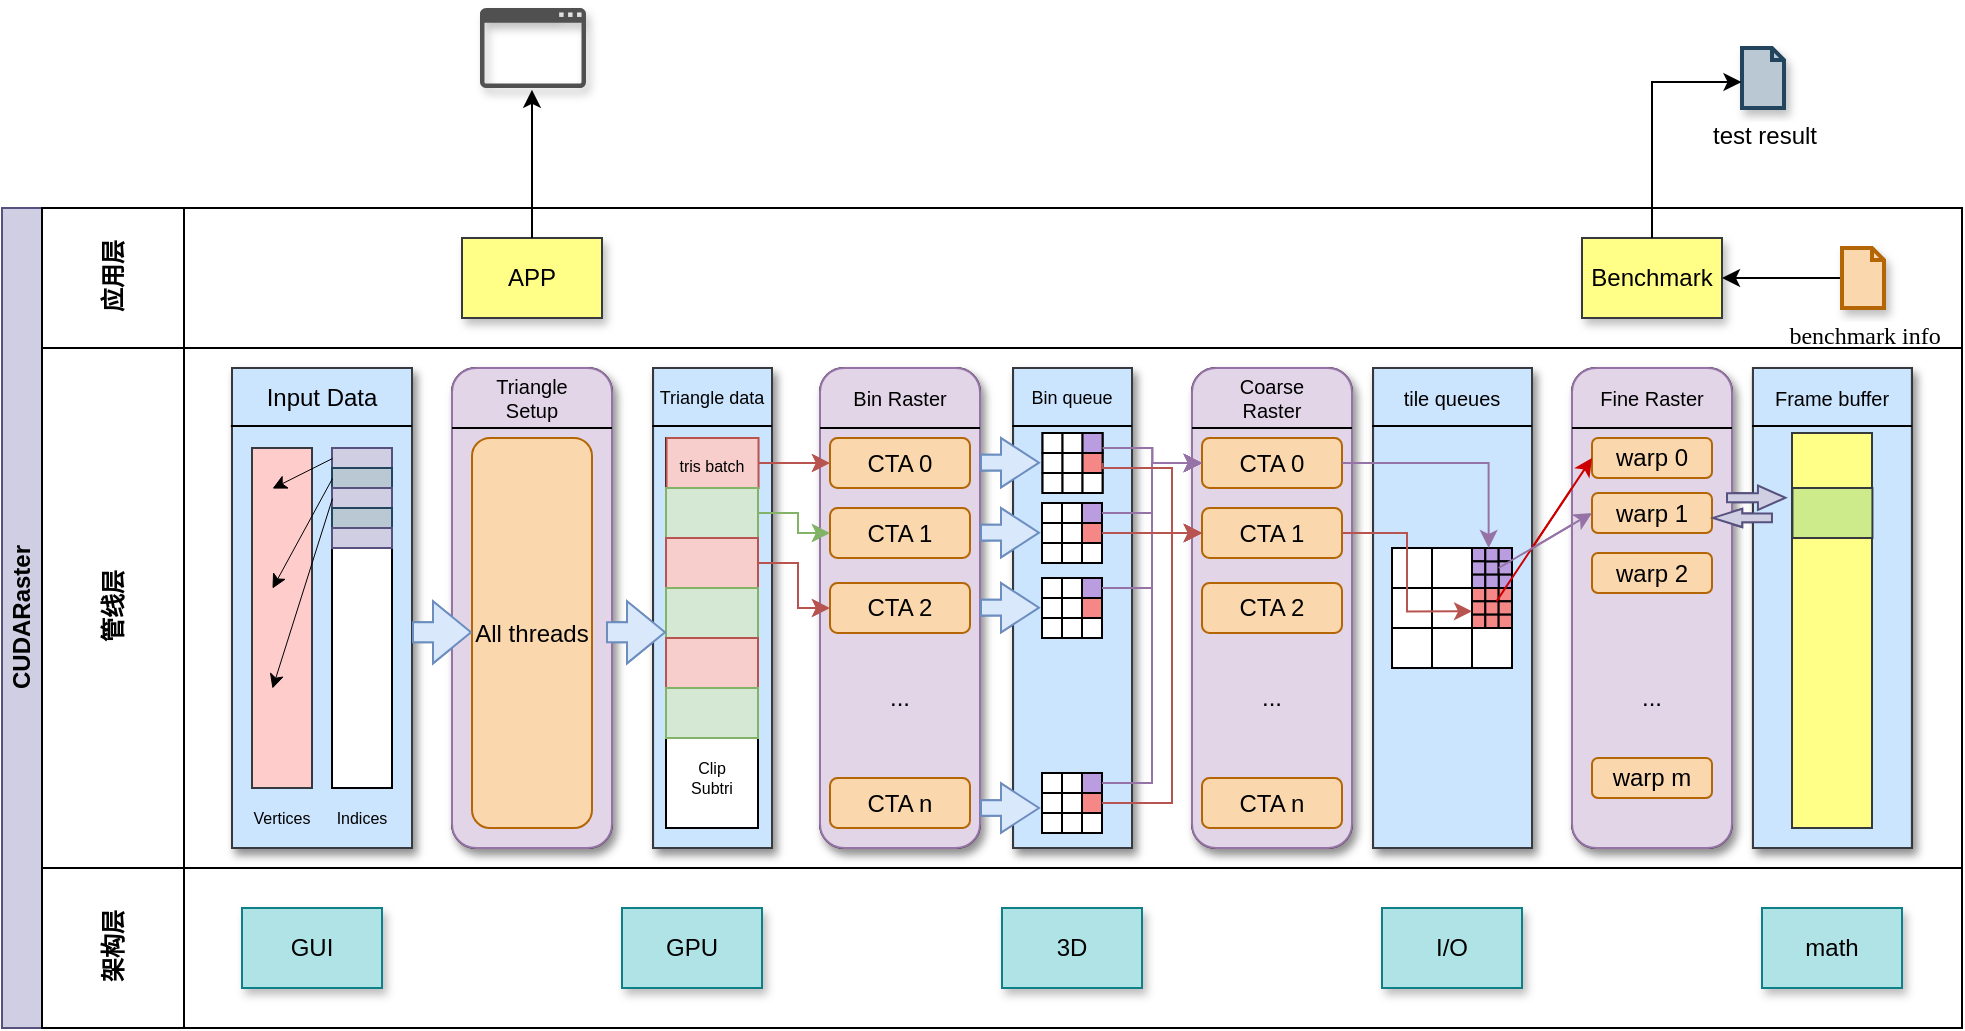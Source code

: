 <mxfile version="23.1.6" type="github">
  <diagram id="prtHgNgQTEPvFCAcTncT" name="Page-1">
    <mxGraphModel dx="1293" dy="263" grid="1" gridSize="10" guides="1" tooltips="1" connect="1" arrows="1" fold="1" page="1" pageScale="1" pageWidth="827" pageHeight="1169" math="0" shadow="0">
      <root>
        <mxCell id="0" />
        <mxCell id="1" parent="0" />
        <mxCell id="dNxyNK7c78bLwvsdeMH5-19" value="CUDARaster" style="swimlane;html=1;childLayout=stackLayout;resizeParent=1;resizeParentMax=0;horizontal=0;startSize=20;horizontalStack=0;fillColor=#d0cee2;strokeColor=#56517e;" parent="1" vertex="1">
          <mxGeometry x="-240" y="280" width="980" height="410" as="geometry" />
        </mxCell>
        <mxCell id="dNxyNK7c78bLwvsdeMH5-20" value="应用层" style="swimlane;html=1;startSize=71;horizontal=0;" parent="dNxyNK7c78bLwvsdeMH5-19" vertex="1">
          <mxGeometry x="20" width="960" height="70" as="geometry" />
        </mxCell>
        <mxCell id="dK3k0ItTwGgipWkgGngL-8" value="APP" style="rounded=0;whiteSpace=wrap;html=1;shadow=1;fillColor=#ffff88;strokeColor=#36393d;" parent="dNxyNK7c78bLwvsdeMH5-20" vertex="1">
          <mxGeometry x="210" y="15" width="70" height="40" as="geometry" />
        </mxCell>
        <mxCell id="dK3k0ItTwGgipWkgGngL-10" value="Benchmark" style="rounded=0;whiteSpace=wrap;html=1;shadow=1;fillColor=#ffff88;strokeColor=#36393d;" parent="dNxyNK7c78bLwvsdeMH5-20" vertex="1">
          <mxGeometry x="770" y="15" width="70" height="40" as="geometry" />
        </mxCell>
        <mxCell id="khjuiTigCXTIZcOWDhtS-1012" style="edgeStyle=orthogonalEdgeStyle;rounded=0;orthogonalLoop=1;jettySize=auto;html=1;entryX=1;entryY=0.5;entryDx=0;entryDy=0;" edge="1" parent="dNxyNK7c78bLwvsdeMH5-20" source="khjuiTigCXTIZcOWDhtS-1009" target="dK3k0ItTwGgipWkgGngL-10">
          <mxGeometry relative="1" as="geometry" />
        </mxCell>
        <mxCell id="khjuiTigCXTIZcOWDhtS-1009" value="&lt;font face=&quot;Times New Roman&quot;&gt;benchmark info&lt;/font&gt;" style="html=1;verticalLabelPosition=bottom;align=center;labelBackgroundColor=#ffffff;verticalAlign=top;strokeWidth=2;strokeColor=#b46504;shadow=1;dashed=0;shape=mxgraph.ios7.icons.document;fillColor=#fad7ac;" vertex="1" parent="dNxyNK7c78bLwvsdeMH5-20">
          <mxGeometry x="900" y="20" width="21" height="30" as="geometry" />
        </mxCell>
        <mxCell id="dNxyNK7c78bLwvsdeMH5-21" value="管线层" style="swimlane;html=1;startSize=71;horizontal=0;" parent="dNxyNK7c78bLwvsdeMH5-19" vertex="1">
          <mxGeometry x="20" y="70" width="960" height="260" as="geometry" />
        </mxCell>
        <mxCell id="khjuiTigCXTIZcOWDhtS-680" value="" style="group;fontSize=13;" vertex="1" connectable="0" parent="dNxyNK7c78bLwvsdeMH5-21">
          <mxGeometry x="90" y="10" width="844.94" height="240" as="geometry" />
        </mxCell>
        <mxCell id="dK3k0ItTwGgipWkgGngL-12" value="" style="rounded=0;whiteSpace=wrap;html=1;movable=1;resizable=1;rotatable=1;deletable=1;editable=1;locked=0;connectable=1;shadow=1;" parent="khjuiTigCXTIZcOWDhtS-680" vertex="1">
          <mxGeometry x="5" width="90" height="240" as="geometry" />
        </mxCell>
        <mxCell id="dK3k0ItTwGgipWkgGngL-13" value="" style="endArrow=none;html=1;rounded=0;exitX=-0.006;exitY=0.121;exitDx=0;exitDy=0;exitPerimeter=0;entryX=1;entryY=0.121;entryDx=0;entryDy=0;entryPerimeter=0;movable=1;resizable=1;rotatable=1;deletable=1;editable=1;locked=0;connectable=1;strokeWidth=1;" parent="khjuiTigCXTIZcOWDhtS-680" source="dK3k0ItTwGgipWkgGngL-12" target="dK3k0ItTwGgipWkgGngL-12" edge="1">
          <mxGeometry width="50" height="50" relative="1" as="geometry">
            <mxPoint x="385" y="-11.364" as="sourcePoint" />
            <mxPoint x="435" y="38.636" as="targetPoint" />
          </mxGeometry>
        </mxCell>
        <mxCell id="dK3k0ItTwGgipWkgGngL-14" value="Input Data" style="text;html=1;strokeColor=none;fillColor=none;align=center;verticalAlign=middle;whiteSpace=wrap;rounded=0;movable=1;resizable=1;rotatable=1;deletable=1;editable=1;locked=0;connectable=1;" parent="khjuiTigCXTIZcOWDhtS-680" vertex="1">
          <mxGeometry x="20" width="60" height="30" as="geometry" />
        </mxCell>
        <mxCell id="dK3k0ItTwGgipWkgGngL-15" value="" style="rounded=1;whiteSpace=wrap;html=1;shadow=1;" parent="khjuiTigCXTIZcOWDhtS-680" vertex="1">
          <mxGeometry x="115" width="80" height="240" as="geometry" />
        </mxCell>
        <mxCell id="dK3k0ItTwGgipWkgGngL-17" value="" style="endArrow=none;html=1;rounded=0;exitX=-0.006;exitY=0.121;exitDx=0;exitDy=0;exitPerimeter=0;entryX=1;entryY=0.121;entryDx=0;entryDy=0;entryPerimeter=0;movable=1;resizable=1;rotatable=1;deletable=1;editable=1;locked=0;connectable=1;strokeWidth=1;" parent="khjuiTigCXTIZcOWDhtS-680" edge="1">
          <mxGeometry width="50" height="50" relative="1" as="geometry">
            <mxPoint x="115" y="30" as="sourcePoint" />
            <mxPoint x="195" y="30" as="targetPoint" />
          </mxGeometry>
        </mxCell>
        <mxCell id="dK3k0ItTwGgipWkgGngL-18" value="Triangle Setup" style="text;html=1;strokeColor=none;fillColor=none;align=center;verticalAlign=middle;whiteSpace=wrap;rounded=0;movable=1;resizable=1;rotatable=1;deletable=1;editable=1;locked=0;connectable=1;fontSize=10;" parent="khjuiTigCXTIZcOWDhtS-680" vertex="1">
          <mxGeometry x="125" width="60" height="30" as="geometry" />
        </mxCell>
        <mxCell id="dK3k0ItTwGgipWkgGngL-19" value="" style="rounded=0;whiteSpace=wrap;html=1;" parent="khjuiTigCXTIZcOWDhtS-680" vertex="1">
          <mxGeometry x="15" y="40" width="30" height="170" as="geometry" />
        </mxCell>
        <mxCell id="dK3k0ItTwGgipWkgGngL-20" value="" style="rounded=0;whiteSpace=wrap;html=1;" parent="khjuiTigCXTIZcOWDhtS-680" vertex="1">
          <mxGeometry x="55" y="40" width="30" height="170" as="geometry" />
        </mxCell>
        <mxCell id="dK3k0ItTwGgipWkgGngL-21" value="" style="rounded=0;whiteSpace=wrap;html=1;" parent="khjuiTigCXTIZcOWDhtS-680" vertex="1">
          <mxGeometry x="55" y="40" width="30" height="10" as="geometry" />
        </mxCell>
        <mxCell id="dK3k0ItTwGgipWkgGngL-22" value="" style="rounded=0;whiteSpace=wrap;html=1;" parent="khjuiTigCXTIZcOWDhtS-680" vertex="1">
          <mxGeometry x="55" y="50" width="30" height="10" as="geometry" />
        </mxCell>
        <mxCell id="dK3k0ItTwGgipWkgGngL-23" value="" style="rounded=0;whiteSpace=wrap;html=1;" parent="khjuiTigCXTIZcOWDhtS-680" vertex="1">
          <mxGeometry x="55" y="60" width="30" height="10" as="geometry" />
        </mxCell>
        <mxCell id="dK3k0ItTwGgipWkgGngL-24" value="" style="rounded=0;whiteSpace=wrap;html=1;" parent="khjuiTigCXTIZcOWDhtS-680" vertex="1">
          <mxGeometry x="55" y="70" width="30" height="10" as="geometry" />
        </mxCell>
        <mxCell id="dK3k0ItTwGgipWkgGngL-25" value="" style="rounded=0;whiteSpace=wrap;html=1;" parent="khjuiTigCXTIZcOWDhtS-680" vertex="1">
          <mxGeometry x="55" y="80" width="30" height="10" as="geometry" />
        </mxCell>
        <mxCell id="dK3k0ItTwGgipWkgGngL-26" value="" style="endArrow=classic;html=1;rounded=0;exitX=0;exitY=0.5;exitDx=0;exitDy=0;entryX=0.333;entryY=0.118;entryDx=0;entryDy=0;entryPerimeter=0;" parent="khjuiTigCXTIZcOWDhtS-680" source="dK3k0ItTwGgipWkgGngL-21" target="dK3k0ItTwGgipWkgGngL-19" edge="1">
          <mxGeometry width="50" height="50" relative="1" as="geometry">
            <mxPoint x="-30" y="-10" as="sourcePoint" />
            <mxPoint x="20" y="-60" as="targetPoint" />
          </mxGeometry>
        </mxCell>
        <mxCell id="dK3k0ItTwGgipWkgGngL-27" value="" style="endArrow=classic;html=1;rounded=0;exitX=0;exitY=0.5;exitDx=0;exitDy=0;entryX=0.333;entryY=0.412;entryDx=0;entryDy=0;entryPerimeter=0;" parent="khjuiTigCXTIZcOWDhtS-680" source="dK3k0ItTwGgipWkgGngL-22" target="dK3k0ItTwGgipWkgGngL-19" edge="1">
          <mxGeometry width="50" height="50" relative="1" as="geometry">
            <mxPoint x="385" y="70" as="sourcePoint" />
            <mxPoint x="435" y="20" as="targetPoint" />
          </mxGeometry>
        </mxCell>
        <mxCell id="dK3k0ItTwGgipWkgGngL-28" value="" style="endArrow=classic;html=1;rounded=0;exitX=0;exitY=0.5;exitDx=0;exitDy=0;entryX=0.333;entryY=0.706;entryDx=0;entryDy=0;entryPerimeter=0;" parent="khjuiTigCXTIZcOWDhtS-680" source="dK3k0ItTwGgipWkgGngL-23" target="dK3k0ItTwGgipWkgGngL-19" edge="1">
          <mxGeometry width="50" height="50" relative="1" as="geometry">
            <mxPoint x="285" y="100" as="sourcePoint" />
            <mxPoint x="335" y="50" as="targetPoint" />
          </mxGeometry>
        </mxCell>
        <mxCell id="dK3k0ItTwGgipWkgGngL-29" value="Vertices" style="text;html=1;strokeColor=none;fillColor=none;align=center;verticalAlign=middle;whiteSpace=wrap;rounded=0;fontSize=8;" parent="khjuiTigCXTIZcOWDhtS-680" vertex="1">
          <mxGeometry y="210" width="60" height="30" as="geometry" />
        </mxCell>
        <mxCell id="dK3k0ItTwGgipWkgGngL-31" value="Indices" style="text;html=1;strokeColor=none;fillColor=none;align=center;verticalAlign=middle;whiteSpace=wrap;rounded=0;fontSize=8;" parent="khjuiTigCXTIZcOWDhtS-680" vertex="1">
          <mxGeometry x="40" y="210" width="60" height="30" as="geometry" />
        </mxCell>
        <mxCell id="dK3k0ItTwGgipWkgGngL-32" value="All threads" style="rounded=1;whiteSpace=wrap;html=1;" parent="khjuiTigCXTIZcOWDhtS-680" vertex="1">
          <mxGeometry x="125" y="35" width="60" height="195" as="geometry" />
        </mxCell>
        <mxCell id="dK3k0ItTwGgipWkgGngL-34" value="" style="rounded=0;whiteSpace=wrap;html=1;movable=1;resizable=1;rotatable=1;deletable=1;editable=1;locked=0;connectable=1;shadow=1;" parent="khjuiTigCXTIZcOWDhtS-680" vertex="1">
          <mxGeometry x="215.54" width="59.46" height="240" as="geometry" />
        </mxCell>
        <mxCell id="dK3k0ItTwGgipWkgGngL-35" value="" style="endArrow=none;html=1;rounded=0;exitX=-0.006;exitY=0.121;exitDx=0;exitDy=0;exitPerimeter=0;entryX=1;entryY=0.121;entryDx=0;entryDy=0;entryPerimeter=0;movable=1;resizable=1;rotatable=1;deletable=1;editable=1;locked=0;connectable=1;strokeWidth=1;" parent="khjuiTigCXTIZcOWDhtS-680" source="dK3k0ItTwGgipWkgGngL-34" target="dK3k0ItTwGgipWkgGngL-34" edge="1">
          <mxGeometry width="50" height="50" relative="1" as="geometry">
            <mxPoint x="595.54" y="-11.364" as="sourcePoint" />
            <mxPoint x="645.54" y="38.636" as="targetPoint" />
          </mxGeometry>
        </mxCell>
        <mxCell id="dK3k0ItTwGgipWkgGngL-36" value="Triangle data" style="text;html=1;strokeColor=none;fillColor=none;align=center;verticalAlign=middle;whiteSpace=wrap;rounded=0;movable=1;resizable=1;rotatable=1;deletable=1;editable=1;locked=0;connectable=1;fontSize=8;" parent="khjuiTigCXTIZcOWDhtS-680" vertex="1">
          <mxGeometry x="215" width="60" height="30" as="geometry" />
        </mxCell>
        <mxCell id="dK3k0ItTwGgipWkgGngL-38" value="" style="rounded=0;whiteSpace=wrap;html=1;" parent="khjuiTigCXTIZcOWDhtS-680" vertex="1">
          <mxGeometry x="222" y="35" width="46" height="195" as="geometry" />
        </mxCell>
        <mxCell id="dK3k0ItTwGgipWkgGngL-40" value="&lt;font style=&quot;font-size: 8px;&quot;&gt;tris batch&lt;/font&gt;" style="rounded=0;whiteSpace=wrap;html=1;fillColor=#f8cecc;strokeColor=#b85450;" parent="khjuiTigCXTIZcOWDhtS-680" vertex="1">
          <mxGeometry x="222.27" y="35" width="46" height="25" as="geometry" />
        </mxCell>
        <mxCell id="dK3k0ItTwGgipWkgGngL-41" value="" style="rounded=0;whiteSpace=wrap;html=1;fillColor=#d5e8d4;strokeColor=#82b366;" parent="khjuiTigCXTIZcOWDhtS-680" vertex="1">
          <mxGeometry x="222" y="60" width="46" height="25" as="geometry" />
        </mxCell>
        <mxCell id="dK3k0ItTwGgipWkgGngL-42" value="" style="rounded=0;whiteSpace=wrap;html=1;fillColor=#f8cecc;strokeColor=#b85450;" parent="khjuiTigCXTIZcOWDhtS-680" vertex="1">
          <mxGeometry x="222" y="85" width="46" height="25" as="geometry" />
        </mxCell>
        <mxCell id="dK3k0ItTwGgipWkgGngL-43" value="" style="rounded=0;whiteSpace=wrap;html=1;fillColor=#d5e8d4;strokeColor=#82b366;" parent="khjuiTigCXTIZcOWDhtS-680" vertex="1">
          <mxGeometry x="222" y="110" width="46" height="25" as="geometry" />
        </mxCell>
        <mxCell id="dK3k0ItTwGgipWkgGngL-44" value="" style="rounded=0;whiteSpace=wrap;html=1;fillColor=#f8cecc;strokeColor=#b85450;" parent="khjuiTigCXTIZcOWDhtS-680" vertex="1">
          <mxGeometry x="222" y="135" width="46" height="25" as="geometry" />
        </mxCell>
        <mxCell id="dK3k0ItTwGgipWkgGngL-45" value="" style="rounded=0;whiteSpace=wrap;html=1;fillColor=#d5e8d4;strokeColor=#82b366;" parent="khjuiTigCXTIZcOWDhtS-680" vertex="1">
          <mxGeometry x="222" y="160" width="46" height="25" as="geometry" />
        </mxCell>
        <mxCell id="dK3k0ItTwGgipWkgGngL-46" value="Clip&lt;br&gt;Subtri" style="text;html=1;strokeColor=none;fillColor=none;align=center;verticalAlign=middle;whiteSpace=wrap;rounded=0;fontSize=8;" parent="khjuiTigCXTIZcOWDhtS-680" vertex="1">
          <mxGeometry x="215" y="190" width="60" height="30" as="geometry" />
        </mxCell>
        <mxCell id="dK3k0ItTwGgipWkgGngL-47" value="" style="rounded=1;whiteSpace=wrap;html=1;shadow=1;" parent="khjuiTigCXTIZcOWDhtS-680" vertex="1">
          <mxGeometry x="299" width="80" height="240" as="geometry" />
        </mxCell>
        <mxCell id="dK3k0ItTwGgipWkgGngL-48" value="" style="endArrow=none;html=1;rounded=0;exitX=-0.006;exitY=0.121;exitDx=0;exitDy=0;exitPerimeter=0;entryX=1;entryY=0.121;entryDx=0;entryDy=0;entryPerimeter=0;movable=1;resizable=1;rotatable=1;deletable=1;editable=1;locked=0;connectable=1;strokeWidth=1;" parent="khjuiTigCXTIZcOWDhtS-680" edge="1">
          <mxGeometry width="50" height="50" relative="1" as="geometry">
            <mxPoint x="299" y="30" as="sourcePoint" />
            <mxPoint x="379" y="30" as="targetPoint" />
          </mxGeometry>
        </mxCell>
        <mxCell id="dK3k0ItTwGgipWkgGngL-49" value="Bin Raster" style="text;html=1;strokeColor=none;fillColor=none;align=center;verticalAlign=middle;whiteSpace=wrap;rounded=0;movable=1;resizable=1;rotatable=1;deletable=1;editable=1;locked=0;connectable=1;fontSize=10;" parent="khjuiTigCXTIZcOWDhtS-680" vertex="1">
          <mxGeometry x="309" width="60" height="30" as="geometry" />
        </mxCell>
        <mxCell id="dK3k0ItTwGgipWkgGngL-50" value="CTA 0" style="rounded=1;whiteSpace=wrap;html=1;" parent="khjuiTigCXTIZcOWDhtS-680" vertex="1">
          <mxGeometry x="304" y="35" width="70" height="25" as="geometry" />
        </mxCell>
        <mxCell id="dK3k0ItTwGgipWkgGngL-55" style="edgeStyle=orthogonalEdgeStyle;rounded=0;orthogonalLoop=1;jettySize=auto;html=1;exitX=1;exitY=0.5;exitDx=0;exitDy=0;entryX=0;entryY=0.5;entryDx=0;entryDy=0;fillColor=#f8cecc;strokeColor=#b85450;" parent="khjuiTigCXTIZcOWDhtS-680" source="dK3k0ItTwGgipWkgGngL-40" target="dK3k0ItTwGgipWkgGngL-50" edge="1">
          <mxGeometry relative="1" as="geometry" />
        </mxCell>
        <mxCell id="dK3k0ItTwGgipWkgGngL-51" value="CTA 1" style="rounded=1;whiteSpace=wrap;html=1;" parent="khjuiTigCXTIZcOWDhtS-680" vertex="1">
          <mxGeometry x="304" y="70" width="70" height="25" as="geometry" />
        </mxCell>
        <mxCell id="dK3k0ItTwGgipWkgGngL-56" style="edgeStyle=orthogonalEdgeStyle;rounded=0;orthogonalLoop=1;jettySize=auto;html=1;entryX=0;entryY=0.5;entryDx=0;entryDy=0;fillColor=#d5e8d4;strokeColor=#82b366;" parent="khjuiTigCXTIZcOWDhtS-680" source="dK3k0ItTwGgipWkgGngL-41" target="dK3k0ItTwGgipWkgGngL-51" edge="1">
          <mxGeometry relative="1" as="geometry" />
        </mxCell>
        <mxCell id="dK3k0ItTwGgipWkgGngL-52" value="CTA 2" style="rounded=1;whiteSpace=wrap;html=1;" parent="khjuiTigCXTIZcOWDhtS-680" vertex="1">
          <mxGeometry x="304" y="107.5" width="70" height="25" as="geometry" />
        </mxCell>
        <mxCell id="dK3k0ItTwGgipWkgGngL-57" style="edgeStyle=orthogonalEdgeStyle;rounded=0;orthogonalLoop=1;jettySize=auto;html=1;exitX=1;exitY=0.5;exitDx=0;exitDy=0;entryX=0;entryY=0.5;entryDx=0;entryDy=0;fillColor=#f8cecc;strokeColor=#b85450;" parent="khjuiTigCXTIZcOWDhtS-680" source="dK3k0ItTwGgipWkgGngL-42" target="dK3k0ItTwGgipWkgGngL-52" edge="1">
          <mxGeometry relative="1" as="geometry">
            <Array as="points">
              <mxPoint x="288" y="98" />
              <mxPoint x="288" y="120" />
            </Array>
          </mxGeometry>
        </mxCell>
        <mxCell id="dK3k0ItTwGgipWkgGngL-53" value="CTA n" style="rounded=1;whiteSpace=wrap;html=1;" parent="khjuiTigCXTIZcOWDhtS-680" vertex="1">
          <mxGeometry x="304" y="205" width="70" height="25" as="geometry" />
        </mxCell>
        <mxCell id="dK3k0ItTwGgipWkgGngL-54" value="..." style="text;html=1;strokeColor=none;fillColor=none;align=center;verticalAlign=middle;whiteSpace=wrap;rounded=0;" parent="khjuiTigCXTIZcOWDhtS-680" vertex="1">
          <mxGeometry x="309" y="150" width="60" height="30" as="geometry" />
        </mxCell>
        <mxCell id="dK3k0ItTwGgipWkgGngL-58" value="" style="rounded=1;whiteSpace=wrap;html=1;shadow=1;" parent="khjuiTigCXTIZcOWDhtS-680" vertex="1">
          <mxGeometry x="485" width="80" height="240" as="geometry" />
        </mxCell>
        <mxCell id="dK3k0ItTwGgipWkgGngL-59" value="" style="endArrow=none;html=1;rounded=0;exitX=-0.006;exitY=0.121;exitDx=0;exitDy=0;exitPerimeter=0;entryX=1;entryY=0.121;entryDx=0;entryDy=0;entryPerimeter=0;movable=1;resizable=1;rotatable=1;deletable=1;editable=1;locked=0;connectable=1;strokeWidth=1;" parent="khjuiTigCXTIZcOWDhtS-680" edge="1">
          <mxGeometry width="50" height="50" relative="1" as="geometry">
            <mxPoint x="485" y="30" as="sourcePoint" />
            <mxPoint x="565" y="30" as="targetPoint" />
          </mxGeometry>
        </mxCell>
        <mxCell id="dK3k0ItTwGgipWkgGngL-62" value="" style="rounded=0;whiteSpace=wrap;html=1;movable=1;resizable=1;rotatable=1;deletable=1;editable=1;locked=0;connectable=1;shadow=1;" parent="khjuiTigCXTIZcOWDhtS-680" vertex="1">
          <mxGeometry x="395.54" width="59.46" height="240" as="geometry" />
        </mxCell>
        <mxCell id="dK3k0ItTwGgipWkgGngL-63" value="" style="endArrow=none;html=1;rounded=0;exitX=-0.006;exitY=0.121;exitDx=0;exitDy=0;exitPerimeter=0;entryX=1;entryY=0.121;entryDx=0;entryDy=0;entryPerimeter=0;movable=1;resizable=1;rotatable=1;deletable=1;editable=1;locked=0;connectable=1;strokeWidth=1;" parent="khjuiTigCXTIZcOWDhtS-680" source="dK3k0ItTwGgipWkgGngL-62" target="dK3k0ItTwGgipWkgGngL-62" edge="1">
          <mxGeometry width="50" height="50" relative="1" as="geometry">
            <mxPoint x="775.54" y="-11.364" as="sourcePoint" />
            <mxPoint x="825.54" y="38.636" as="targetPoint" />
          </mxGeometry>
        </mxCell>
        <mxCell id="dK3k0ItTwGgipWkgGngL-64" value="Bin queue" style="text;html=1;strokeColor=none;fillColor=none;align=center;verticalAlign=middle;whiteSpace=wrap;rounded=0;movable=1;resizable=1;rotatable=1;deletable=1;editable=1;locked=0;connectable=1;fontSize=8;" parent="khjuiTigCXTIZcOWDhtS-680" vertex="1">
          <mxGeometry x="395" width="60" height="30" as="geometry" />
        </mxCell>
        <mxCell id="dK3k0ItTwGgipWkgGngL-65" value="Coarse Raster" style="text;html=1;strokeColor=none;fillColor=none;align=center;verticalAlign=middle;whiteSpace=wrap;rounded=0;movable=1;resizable=1;rotatable=1;deletable=1;editable=1;locked=0;connectable=1;fontSize=10;" parent="khjuiTigCXTIZcOWDhtS-680" vertex="1">
          <mxGeometry x="495" width="60" height="30" as="geometry" />
        </mxCell>
        <mxCell id="dK3k0ItTwGgipWkgGngL-66" value="CTA 0" style="rounded=1;whiteSpace=wrap;html=1;" parent="khjuiTigCXTIZcOWDhtS-680" vertex="1">
          <mxGeometry x="490" y="35" width="70" height="25" as="geometry" />
        </mxCell>
        <mxCell id="dK3k0ItTwGgipWkgGngL-67" value="CTA 1" style="rounded=1;whiteSpace=wrap;html=1;" parent="khjuiTigCXTIZcOWDhtS-680" vertex="1">
          <mxGeometry x="490" y="70" width="70" height="25" as="geometry" />
        </mxCell>
        <mxCell id="dK3k0ItTwGgipWkgGngL-68" value="CTA 2" style="rounded=1;whiteSpace=wrap;html=1;" parent="khjuiTigCXTIZcOWDhtS-680" vertex="1">
          <mxGeometry x="490" y="107.5" width="70" height="25" as="geometry" />
        </mxCell>
        <mxCell id="dK3k0ItTwGgipWkgGngL-69" value="CTA n" style="rounded=1;whiteSpace=wrap;html=1;" parent="khjuiTigCXTIZcOWDhtS-680" vertex="1">
          <mxGeometry x="490" y="205" width="70" height="25" as="geometry" />
        </mxCell>
        <mxCell id="dK3k0ItTwGgipWkgGngL-70" value="..." style="text;html=1;strokeColor=none;fillColor=none;align=center;verticalAlign=middle;whiteSpace=wrap;rounded=0;" parent="khjuiTigCXTIZcOWDhtS-680" vertex="1">
          <mxGeometry x="495" y="150" width="60" height="30" as="geometry" />
        </mxCell>
        <mxCell id="dK3k0ItTwGgipWkgGngL-86" value="" style="group" parent="khjuiTigCXTIZcOWDhtS-680" vertex="1" connectable="0">
          <mxGeometry x="410.27" y="32.5" width="30" height="30" as="geometry" />
        </mxCell>
        <mxCell id="dK3k0ItTwGgipWkgGngL-71" value="" style="rounded=0;whiteSpace=wrap;html=1;container=0;" parent="dK3k0ItTwGgipWkgGngL-86" vertex="1">
          <mxGeometry width="30" height="30" as="geometry" />
        </mxCell>
        <mxCell id="dK3k0ItTwGgipWkgGngL-72" value="" style="rounded=0;whiteSpace=wrap;html=1;container=0;" parent="dK3k0ItTwGgipWkgGngL-86" vertex="1">
          <mxGeometry width="10" height="10" as="geometry" />
        </mxCell>
        <mxCell id="dK3k0ItTwGgipWkgGngL-73" value="" style="rounded=0;whiteSpace=wrap;html=1;container=0;" parent="dK3k0ItTwGgipWkgGngL-86" vertex="1">
          <mxGeometry x="10.0" width="10" height="10" as="geometry" />
        </mxCell>
        <mxCell id="dK3k0ItTwGgipWkgGngL-74" value="" style="rounded=0;whiteSpace=wrap;html=1;container=0;fillColor=#ba9ce0;" parent="dK3k0ItTwGgipWkgGngL-86" vertex="1">
          <mxGeometry x="20.0" width="10" height="10" as="geometry" />
        </mxCell>
        <mxCell id="dK3k0ItTwGgipWkgGngL-75" value="" style="rounded=0;whiteSpace=wrap;html=1;container=0;" parent="dK3k0ItTwGgipWkgGngL-86" vertex="1">
          <mxGeometry y="10.0" width="10" height="10" as="geometry" />
        </mxCell>
        <mxCell id="dK3k0ItTwGgipWkgGngL-76" value="" style="rounded=0;whiteSpace=wrap;html=1;container=0;" parent="dK3k0ItTwGgipWkgGngL-86" vertex="1">
          <mxGeometry x="10.0" y="10.0" width="10" height="10" as="geometry" />
        </mxCell>
        <mxCell id="dK3k0ItTwGgipWkgGngL-77" value="" style="rounded=0;whiteSpace=wrap;html=1;container=0;fillColor=#f58787;" parent="dK3k0ItTwGgipWkgGngL-86" vertex="1">
          <mxGeometry x="20.0" y="10.0" width="10" height="10" as="geometry" />
        </mxCell>
        <mxCell id="dK3k0ItTwGgipWkgGngL-78" value="" style="rounded=0;whiteSpace=wrap;html=1;container=0;" parent="dK3k0ItTwGgipWkgGngL-86" vertex="1">
          <mxGeometry y="20.0" width="10" height="10" as="geometry" />
        </mxCell>
        <mxCell id="dK3k0ItTwGgipWkgGngL-79" value="" style="rounded=0;whiteSpace=wrap;html=1;container=0;" parent="dK3k0ItTwGgipWkgGngL-86" vertex="1">
          <mxGeometry x="10.0" y="20.0" width="10" height="10" as="geometry" />
        </mxCell>
        <mxCell id="dK3k0ItTwGgipWkgGngL-80" value="" style="rounded=0;whiteSpace=wrap;html=1;container=0;" parent="dK3k0ItTwGgipWkgGngL-86" vertex="1">
          <mxGeometry x="20.0" y="20.0" width="10" height="10" as="geometry" />
        </mxCell>
        <mxCell id="dK3k0ItTwGgipWkgGngL-99" value="" style="group" parent="khjuiTigCXTIZcOWDhtS-680" vertex="1" connectable="0">
          <mxGeometry x="410" y="67.5" width="30" height="30" as="geometry" />
        </mxCell>
        <mxCell id="dK3k0ItTwGgipWkgGngL-100" value="" style="rounded=0;whiteSpace=wrap;html=1;container=0;" parent="dK3k0ItTwGgipWkgGngL-99" vertex="1">
          <mxGeometry width="30" height="30" as="geometry" />
        </mxCell>
        <mxCell id="dK3k0ItTwGgipWkgGngL-101" value="" style="rounded=0;whiteSpace=wrap;html=1;container=0;" parent="dK3k0ItTwGgipWkgGngL-99" vertex="1">
          <mxGeometry width="10" height="10" as="geometry" />
        </mxCell>
        <mxCell id="dK3k0ItTwGgipWkgGngL-102" value="" style="rounded=0;whiteSpace=wrap;html=1;container=0;" parent="dK3k0ItTwGgipWkgGngL-99" vertex="1">
          <mxGeometry x="10.0" width="10" height="10" as="geometry" />
        </mxCell>
        <mxCell id="dK3k0ItTwGgipWkgGngL-103" value="" style="rounded=0;whiteSpace=wrap;html=1;container=0;fillColor=#ba9ce0;" parent="dK3k0ItTwGgipWkgGngL-99" vertex="1">
          <mxGeometry x="20.0" width="10" height="10" as="geometry" />
        </mxCell>
        <mxCell id="dK3k0ItTwGgipWkgGngL-104" value="" style="rounded=0;whiteSpace=wrap;html=1;container=0;" parent="dK3k0ItTwGgipWkgGngL-99" vertex="1">
          <mxGeometry y="10.0" width="10" height="10" as="geometry" />
        </mxCell>
        <mxCell id="dK3k0ItTwGgipWkgGngL-105" value="" style="rounded=0;whiteSpace=wrap;html=1;container=0;" parent="dK3k0ItTwGgipWkgGngL-99" vertex="1">
          <mxGeometry x="10.0" y="10.0" width="10" height="10" as="geometry" />
        </mxCell>
        <mxCell id="dK3k0ItTwGgipWkgGngL-106" value="" style="rounded=0;whiteSpace=wrap;html=1;container=0;fillColor=#f58787;" parent="dK3k0ItTwGgipWkgGngL-99" vertex="1">
          <mxGeometry x="20.0" y="10.0" width="10" height="10" as="geometry" />
        </mxCell>
        <mxCell id="dK3k0ItTwGgipWkgGngL-107" value="" style="rounded=0;whiteSpace=wrap;html=1;container=0;" parent="dK3k0ItTwGgipWkgGngL-99" vertex="1">
          <mxGeometry y="20.0" width="10" height="10" as="geometry" />
        </mxCell>
        <mxCell id="dK3k0ItTwGgipWkgGngL-108" value="" style="rounded=0;whiteSpace=wrap;html=1;container=0;" parent="dK3k0ItTwGgipWkgGngL-99" vertex="1">
          <mxGeometry x="10.0" y="20.0" width="10" height="10" as="geometry" />
        </mxCell>
        <mxCell id="dK3k0ItTwGgipWkgGngL-109" value="" style="rounded=0;whiteSpace=wrap;html=1;container=0;" parent="dK3k0ItTwGgipWkgGngL-99" vertex="1">
          <mxGeometry x="20.0" y="20.0" width="10" height="10" as="geometry" />
        </mxCell>
        <mxCell id="dK3k0ItTwGgipWkgGngL-122" value="" style="group" parent="khjuiTigCXTIZcOWDhtS-680" vertex="1" connectable="0">
          <mxGeometry x="410" y="105" width="30" height="30" as="geometry" />
        </mxCell>
        <mxCell id="dK3k0ItTwGgipWkgGngL-123" value="" style="rounded=0;whiteSpace=wrap;html=1;container=0;" parent="dK3k0ItTwGgipWkgGngL-122" vertex="1">
          <mxGeometry width="30" height="30" as="geometry" />
        </mxCell>
        <mxCell id="dK3k0ItTwGgipWkgGngL-124" value="" style="rounded=0;whiteSpace=wrap;html=1;container=0;" parent="dK3k0ItTwGgipWkgGngL-122" vertex="1">
          <mxGeometry width="10" height="10" as="geometry" />
        </mxCell>
        <mxCell id="dK3k0ItTwGgipWkgGngL-125" value="" style="rounded=0;whiteSpace=wrap;html=1;container=0;" parent="dK3k0ItTwGgipWkgGngL-122" vertex="1">
          <mxGeometry x="10.0" width="10" height="10" as="geometry" />
        </mxCell>
        <mxCell id="dK3k0ItTwGgipWkgGngL-126" value="" style="rounded=0;whiteSpace=wrap;html=1;container=0;fillColor=#ba9ce0;" parent="dK3k0ItTwGgipWkgGngL-122" vertex="1">
          <mxGeometry x="20.0" width="10" height="10" as="geometry" />
        </mxCell>
        <mxCell id="dK3k0ItTwGgipWkgGngL-127" value="" style="rounded=0;whiteSpace=wrap;html=1;container=0;" parent="dK3k0ItTwGgipWkgGngL-122" vertex="1">
          <mxGeometry y="10.0" width="10" height="10" as="geometry" />
        </mxCell>
        <mxCell id="dK3k0ItTwGgipWkgGngL-128" value="" style="rounded=0;whiteSpace=wrap;html=1;container=0;" parent="dK3k0ItTwGgipWkgGngL-122" vertex="1">
          <mxGeometry x="10.0" y="10.0" width="10" height="10" as="geometry" />
        </mxCell>
        <mxCell id="dK3k0ItTwGgipWkgGngL-129" value="" style="rounded=0;whiteSpace=wrap;html=1;container=0;fillColor=#f58787;" parent="dK3k0ItTwGgipWkgGngL-122" vertex="1">
          <mxGeometry x="20.0" y="10.0" width="10" height="10" as="geometry" />
        </mxCell>
        <mxCell id="dK3k0ItTwGgipWkgGngL-130" value="" style="rounded=0;whiteSpace=wrap;html=1;container=0;" parent="dK3k0ItTwGgipWkgGngL-122" vertex="1">
          <mxGeometry y="20.0" width="10" height="10" as="geometry" />
        </mxCell>
        <mxCell id="dK3k0ItTwGgipWkgGngL-131" value="" style="rounded=0;whiteSpace=wrap;html=1;container=0;" parent="dK3k0ItTwGgipWkgGngL-122" vertex="1">
          <mxGeometry x="10.0" y="20.0" width="10" height="10" as="geometry" />
        </mxCell>
        <mxCell id="dK3k0ItTwGgipWkgGngL-132" value="" style="rounded=0;whiteSpace=wrap;html=1;container=0;" parent="dK3k0ItTwGgipWkgGngL-122" vertex="1">
          <mxGeometry x="20.0" y="20.0" width="10" height="10" as="geometry" />
        </mxCell>
        <mxCell id="dK3k0ItTwGgipWkgGngL-133" value="" style="group" parent="khjuiTigCXTIZcOWDhtS-680" vertex="1" connectable="0">
          <mxGeometry x="410" y="202.5" width="30" height="30" as="geometry" />
        </mxCell>
        <mxCell id="dK3k0ItTwGgipWkgGngL-134" value="" style="rounded=0;whiteSpace=wrap;html=1;container=0;" parent="dK3k0ItTwGgipWkgGngL-133" vertex="1">
          <mxGeometry width="30" height="30" as="geometry" />
        </mxCell>
        <mxCell id="dK3k0ItTwGgipWkgGngL-135" value="" style="rounded=0;whiteSpace=wrap;html=1;container=0;" parent="dK3k0ItTwGgipWkgGngL-133" vertex="1">
          <mxGeometry width="10" height="10" as="geometry" />
        </mxCell>
        <mxCell id="dK3k0ItTwGgipWkgGngL-136" value="" style="rounded=0;whiteSpace=wrap;html=1;container=0;" parent="dK3k0ItTwGgipWkgGngL-133" vertex="1">
          <mxGeometry x="10.0" width="10" height="10" as="geometry" />
        </mxCell>
        <mxCell id="dK3k0ItTwGgipWkgGngL-137" value="" style="rounded=0;whiteSpace=wrap;html=1;container=0;fillColor=#ba9ce0;" parent="dK3k0ItTwGgipWkgGngL-133" vertex="1">
          <mxGeometry x="20.0" width="10" height="10" as="geometry" />
        </mxCell>
        <mxCell id="dK3k0ItTwGgipWkgGngL-138" value="" style="rounded=0;whiteSpace=wrap;html=1;container=0;" parent="dK3k0ItTwGgipWkgGngL-133" vertex="1">
          <mxGeometry y="10.0" width="10" height="10" as="geometry" />
        </mxCell>
        <mxCell id="dK3k0ItTwGgipWkgGngL-139" value="" style="rounded=0;whiteSpace=wrap;html=1;container=0;" parent="dK3k0ItTwGgipWkgGngL-133" vertex="1">
          <mxGeometry x="10.0" y="10.0" width="10" height="10" as="geometry" />
        </mxCell>
        <mxCell id="dK3k0ItTwGgipWkgGngL-140" value="" style="rounded=0;whiteSpace=wrap;html=1;container=0;fillColor=#f58787;" parent="dK3k0ItTwGgipWkgGngL-133" vertex="1">
          <mxGeometry x="20.0" y="10.0" width="10" height="10" as="geometry" />
        </mxCell>
        <mxCell id="dK3k0ItTwGgipWkgGngL-141" value="" style="rounded=0;whiteSpace=wrap;html=1;container=0;" parent="dK3k0ItTwGgipWkgGngL-133" vertex="1">
          <mxGeometry y="20.0" width="10" height="10" as="geometry" />
        </mxCell>
        <mxCell id="dK3k0ItTwGgipWkgGngL-142" value="" style="rounded=0;whiteSpace=wrap;html=1;container=0;" parent="dK3k0ItTwGgipWkgGngL-133" vertex="1">
          <mxGeometry x="10.0" y="20.0" width="10" height="10" as="geometry" />
        </mxCell>
        <mxCell id="dK3k0ItTwGgipWkgGngL-143" value="" style="rounded=0;whiteSpace=wrap;html=1;container=0;" parent="dK3k0ItTwGgipWkgGngL-133" vertex="1">
          <mxGeometry x="20.0" y="20.0" width="10" height="10" as="geometry" />
        </mxCell>
        <mxCell id="dK3k0ItTwGgipWkgGngL-193" value="" style="rounded=0;whiteSpace=wrap;html=1;movable=1;resizable=1;rotatable=1;deletable=1;editable=1;locked=0;connectable=1;shadow=1;" parent="khjuiTigCXTIZcOWDhtS-680" vertex="1">
          <mxGeometry x="575.54" width="79.46" height="240" as="geometry" />
        </mxCell>
        <mxCell id="dK3k0ItTwGgipWkgGngL-194" value="" style="endArrow=none;html=1;rounded=0;exitX=-0.006;exitY=0.121;exitDx=0;exitDy=0;exitPerimeter=0;entryX=1;entryY=0.121;entryDx=0;entryDy=0;entryPerimeter=0;movable=1;resizable=1;rotatable=1;deletable=1;editable=1;locked=0;connectable=1;strokeWidth=1;" parent="khjuiTigCXTIZcOWDhtS-680" source="dK3k0ItTwGgipWkgGngL-193" target="dK3k0ItTwGgipWkgGngL-193" edge="1">
          <mxGeometry width="50" height="50" relative="1" as="geometry">
            <mxPoint x="955.54" y="-11.364" as="sourcePoint" />
            <mxPoint x="1005.54" y="38.636" as="targetPoint" />
          </mxGeometry>
        </mxCell>
        <mxCell id="dK3k0ItTwGgipWkgGngL-195" value="tile queues" style="text;html=1;strokeColor=none;fillColor=none;align=center;verticalAlign=middle;whiteSpace=wrap;rounded=0;movable=1;resizable=1;rotatable=1;deletable=1;editable=1;locked=0;connectable=1;fontSize=8;" parent="khjuiTigCXTIZcOWDhtS-680" vertex="1">
          <mxGeometry x="585.27" width="60" height="30" as="geometry" />
        </mxCell>
        <mxCell id="dK3k0ItTwGgipWkgGngL-196" value="" style="group" parent="khjuiTigCXTIZcOWDhtS-680" vertex="1" connectable="0">
          <mxGeometry x="585" y="90" width="60" height="60" as="geometry" />
        </mxCell>
        <mxCell id="dK3k0ItTwGgipWkgGngL-171" value="" style="group" parent="dK3k0ItTwGgipWkgGngL-196" vertex="1" connectable="0">
          <mxGeometry width="60" height="60" as="geometry" />
        </mxCell>
        <mxCell id="dK3k0ItTwGgipWkgGngL-158" value="" style="rounded=0;whiteSpace=wrap;html=1;container=0;" parent="dK3k0ItTwGgipWkgGngL-171" vertex="1">
          <mxGeometry width="60" height="60" as="geometry" />
        </mxCell>
        <mxCell id="dK3k0ItTwGgipWkgGngL-159" value="" style="rounded=0;whiteSpace=wrap;html=1;container=0;" parent="dK3k0ItTwGgipWkgGngL-171" vertex="1">
          <mxGeometry width="20" height="20" as="geometry" />
        </mxCell>
        <mxCell id="dK3k0ItTwGgipWkgGngL-160" value="" style="rounded=0;whiteSpace=wrap;html=1;container=0;" parent="dK3k0ItTwGgipWkgGngL-171" vertex="1">
          <mxGeometry x="20.0" width="20" height="20" as="geometry" />
        </mxCell>
        <mxCell id="dK3k0ItTwGgipWkgGngL-161" value="" style="rounded=0;whiteSpace=wrap;html=1;container=0;fillColor=#BA9CE0;" parent="dK3k0ItTwGgipWkgGngL-171" vertex="1">
          <mxGeometry x="40.0" width="20" height="20" as="geometry" />
        </mxCell>
        <mxCell id="dK3k0ItTwGgipWkgGngL-162" value="" style="rounded=0;whiteSpace=wrap;html=1;container=0;" parent="dK3k0ItTwGgipWkgGngL-171" vertex="1">
          <mxGeometry y="20" width="20" height="20" as="geometry" />
        </mxCell>
        <mxCell id="dK3k0ItTwGgipWkgGngL-163" value="" style="rounded=0;whiteSpace=wrap;html=1;container=0;" parent="dK3k0ItTwGgipWkgGngL-171" vertex="1">
          <mxGeometry x="20.0" y="20" width="20" height="20" as="geometry" />
        </mxCell>
        <mxCell id="dK3k0ItTwGgipWkgGngL-164" value="" style="rounded=0;whiteSpace=wrap;html=1;container=0;fillColor=#F58787;" parent="dK3k0ItTwGgipWkgGngL-171" vertex="1">
          <mxGeometry x="40.0" y="20" width="20" height="20" as="geometry" />
        </mxCell>
        <mxCell id="dK3k0ItTwGgipWkgGngL-165" value="" style="rounded=0;whiteSpace=wrap;html=1;container=0;" parent="dK3k0ItTwGgipWkgGngL-171" vertex="1">
          <mxGeometry y="40.0" width="20" height="20" as="geometry" />
        </mxCell>
        <mxCell id="dK3k0ItTwGgipWkgGngL-166" value="" style="rounded=0;whiteSpace=wrap;html=1;container=0;" parent="dK3k0ItTwGgipWkgGngL-171" vertex="1">
          <mxGeometry x="20.0" y="40.0" width="20" height="20" as="geometry" />
        </mxCell>
        <mxCell id="dK3k0ItTwGgipWkgGngL-167" value="" style="rounded=0;whiteSpace=wrap;html=1;container=0;" parent="dK3k0ItTwGgipWkgGngL-171" vertex="1">
          <mxGeometry x="40.0" y="40.0" width="20" height="20" as="geometry" />
        </mxCell>
        <mxCell id="dK3k0ItTwGgipWkgGngL-175" value="" style="rounded=0;whiteSpace=wrap;html=1;fillColor=#BA9CE0;" parent="dK3k0ItTwGgipWkgGngL-171" vertex="1">
          <mxGeometry x="40" width="6.667" height="6.667" as="geometry" />
        </mxCell>
        <mxCell id="dK3k0ItTwGgipWkgGngL-176" value="" style="rounded=0;whiteSpace=wrap;html=1;fillColor=#BA9CE0;" parent="dK3k0ItTwGgipWkgGngL-171" vertex="1">
          <mxGeometry x="40" y="6.667" width="6.667" height="6.667" as="geometry" />
        </mxCell>
        <mxCell id="dK3k0ItTwGgipWkgGngL-177" value="" style="rounded=0;whiteSpace=wrap;html=1;fillColor=#BA9CE0;" parent="dK3k0ItTwGgipWkgGngL-171" vertex="1">
          <mxGeometry x="40" y="13.333" width="6.667" height="6.667" as="geometry" />
        </mxCell>
        <mxCell id="dK3k0ItTwGgipWkgGngL-179" value="" style="rounded=0;whiteSpace=wrap;html=1;fillColor=#BA9CE0;" parent="dK3k0ItTwGgipWkgGngL-171" vertex="1">
          <mxGeometry x="46.667" y="6.667" width="6.667" height="6.667" as="geometry" />
        </mxCell>
        <mxCell id="dK3k0ItTwGgipWkgGngL-180" value="" style="rounded=0;whiteSpace=wrap;html=1;fillColor=#BA9CE0;" parent="dK3k0ItTwGgipWkgGngL-171" vertex="1">
          <mxGeometry x="46.667" width="6.667" height="6.667" as="geometry" />
        </mxCell>
        <mxCell id="dK3k0ItTwGgipWkgGngL-181" value="" style="rounded=0;whiteSpace=wrap;html=1;fillColor=#BA9CE0;" parent="dK3k0ItTwGgipWkgGngL-171" vertex="1">
          <mxGeometry x="53.333" width="6.667" height="6.667" as="geometry" />
        </mxCell>
        <mxCell id="dK3k0ItTwGgipWkgGngL-182" value="" style="rounded=0;whiteSpace=wrap;html=1;fillColor=#BA9CE0;" parent="dK3k0ItTwGgipWkgGngL-171" vertex="1">
          <mxGeometry x="53.333" y="6.667" width="6.667" height="6.667" as="geometry" />
        </mxCell>
        <mxCell id="dK3k0ItTwGgipWkgGngL-183" value="" style="rounded=0;whiteSpace=wrap;html=1;fillColor=#BA9CE0;" parent="dK3k0ItTwGgipWkgGngL-171" vertex="1">
          <mxGeometry x="53.333" y="13.333" width="6.667" height="6.667" as="geometry" />
        </mxCell>
        <mxCell id="dK3k0ItTwGgipWkgGngL-184" value="" style="rounded=0;whiteSpace=wrap;html=1;fillColor=#F58787;" parent="dK3k0ItTwGgipWkgGngL-171" vertex="1">
          <mxGeometry x="40" y="20" width="6.667" height="6.667" as="geometry" />
        </mxCell>
        <mxCell id="dK3k0ItTwGgipWkgGngL-185" value="" style="rounded=0;whiteSpace=wrap;html=1;fillColor=#F58787;" parent="dK3k0ItTwGgipWkgGngL-171" vertex="1">
          <mxGeometry x="46.667" y="20" width="6.667" height="6.667" as="geometry" />
        </mxCell>
        <mxCell id="dK3k0ItTwGgipWkgGngL-186" value="" style="rounded=0;whiteSpace=wrap;html=1;fillColor=#F58787;" parent="dK3k0ItTwGgipWkgGngL-171" vertex="1">
          <mxGeometry x="53.333" y="20" width="6.667" height="6.667" as="geometry" />
        </mxCell>
        <mxCell id="dK3k0ItTwGgipWkgGngL-187" value="" style="rounded=0;whiteSpace=wrap;html=1;fillColor=#F58787;" parent="dK3k0ItTwGgipWkgGngL-171" vertex="1">
          <mxGeometry x="40" y="26.667" width="6.667" height="6.667" as="geometry" />
        </mxCell>
        <mxCell id="dK3k0ItTwGgipWkgGngL-188" value="" style="rounded=0;whiteSpace=wrap;html=1;fillColor=#F58787;" parent="dK3k0ItTwGgipWkgGngL-171" vertex="1">
          <mxGeometry x="46.667" y="26.667" width="6.667" height="6.667" as="geometry" />
        </mxCell>
        <mxCell id="dK3k0ItTwGgipWkgGngL-189" value="" style="rounded=0;whiteSpace=wrap;html=1;fillColor=#F58787;" parent="dK3k0ItTwGgipWkgGngL-171" vertex="1">
          <mxGeometry x="53.333" y="26.667" width="6.667" height="6.667" as="geometry" />
        </mxCell>
        <mxCell id="dK3k0ItTwGgipWkgGngL-190" value="" style="rounded=0;whiteSpace=wrap;html=1;fillColor=#F58787;" parent="dK3k0ItTwGgipWkgGngL-171" vertex="1">
          <mxGeometry x="40" y="33.333" width="6.667" height="6.667" as="geometry" />
        </mxCell>
        <mxCell id="dK3k0ItTwGgipWkgGngL-191" value="" style="rounded=0;whiteSpace=wrap;html=1;fillColor=#F58787;" parent="dK3k0ItTwGgipWkgGngL-171" vertex="1">
          <mxGeometry x="46.667" y="33.333" width="6.667" height="6.667" as="geometry" />
        </mxCell>
        <mxCell id="dK3k0ItTwGgipWkgGngL-192" value="" style="rounded=0;whiteSpace=wrap;html=1;fillColor=#F58787;" parent="dK3k0ItTwGgipWkgGngL-171" vertex="1">
          <mxGeometry x="53.333" y="33.333" width="6.667" height="6.667" as="geometry" />
        </mxCell>
        <mxCell id="dK3k0ItTwGgipWkgGngL-178" value="" style="rounded=0;whiteSpace=wrap;html=1;fillColor=#BA9CE0;" parent="dK3k0ItTwGgipWkgGngL-196" vertex="1">
          <mxGeometry x="46.667" y="13.333" width="6.667" height="6.667" as="geometry" />
        </mxCell>
        <mxCell id="dK3k0ItTwGgipWkgGngL-204" value="" style="rounded=1;whiteSpace=wrap;html=1;shadow=1;" parent="khjuiTigCXTIZcOWDhtS-680" vertex="1">
          <mxGeometry x="675" width="80" height="240" as="geometry" />
        </mxCell>
        <mxCell id="dK3k0ItTwGgipWkgGngL-205" value="" style="endArrow=none;html=1;rounded=0;exitX=-0.006;exitY=0.121;exitDx=0;exitDy=0;exitPerimeter=0;entryX=1;entryY=0.121;entryDx=0;entryDy=0;entryPerimeter=0;movable=1;resizable=1;rotatable=1;deletable=1;editable=1;locked=0;connectable=1;strokeWidth=1;" parent="khjuiTigCXTIZcOWDhtS-680" edge="1">
          <mxGeometry width="50" height="50" relative="1" as="geometry">
            <mxPoint x="675" y="30" as="sourcePoint" />
            <mxPoint x="755" y="30" as="targetPoint" />
          </mxGeometry>
        </mxCell>
        <mxCell id="dK3k0ItTwGgipWkgGngL-206" value="Fine Raster" style="text;html=1;strokeColor=none;fillColor=none;align=center;verticalAlign=middle;whiteSpace=wrap;rounded=0;movable=1;resizable=1;rotatable=1;deletable=1;editable=1;locked=0;connectable=1;fontSize=10;" parent="khjuiTigCXTIZcOWDhtS-680" vertex="1">
          <mxGeometry x="685" width="60" height="30" as="geometry" />
        </mxCell>
        <mxCell id="dK3k0ItTwGgipWkgGngL-207" value="" style="rounded=0;whiteSpace=wrap;html=1;movable=1;resizable=1;rotatable=1;deletable=1;editable=1;locked=0;connectable=1;shadow=1;" parent="khjuiTigCXTIZcOWDhtS-680" vertex="1">
          <mxGeometry x="765.48" width="79.46" height="240" as="geometry" />
        </mxCell>
        <mxCell id="dK3k0ItTwGgipWkgGngL-208" value="" style="endArrow=none;html=1;rounded=0;exitX=-0.006;exitY=0.121;exitDx=0;exitDy=0;exitPerimeter=0;entryX=1;entryY=0.121;entryDx=0;entryDy=0;entryPerimeter=0;movable=1;resizable=1;rotatable=1;deletable=1;editable=1;locked=0;connectable=1;strokeWidth=1;" parent="khjuiTigCXTIZcOWDhtS-680" source="dK3k0ItTwGgipWkgGngL-207" target="dK3k0ItTwGgipWkgGngL-207" edge="1">
          <mxGeometry width="50" height="50" relative="1" as="geometry">
            <mxPoint x="1145.48" y="-11.364" as="sourcePoint" />
            <mxPoint x="1195.48" y="38.636" as="targetPoint" />
          </mxGeometry>
        </mxCell>
        <mxCell id="dK3k0ItTwGgipWkgGngL-209" value="Frame buffer" style="text;html=1;strokeColor=none;fillColor=none;align=center;verticalAlign=middle;whiteSpace=wrap;rounded=0;movable=1;resizable=1;rotatable=1;deletable=1;editable=1;locked=0;connectable=1;fontSize=8;" parent="khjuiTigCXTIZcOWDhtS-680" vertex="1">
          <mxGeometry x="775.21" width="60" height="30" as="geometry" />
        </mxCell>
        <mxCell id="khjuiTigCXTIZcOWDhtS-1" value="warp 0" style="rounded=1;whiteSpace=wrap;html=1;" vertex="1" parent="khjuiTigCXTIZcOWDhtS-680">
          <mxGeometry x="685" y="35" width="60" height="20" as="geometry" />
        </mxCell>
        <mxCell id="khjuiTigCXTIZcOWDhtS-2" value="warp 1" style="rounded=1;whiteSpace=wrap;html=1;" vertex="1" parent="khjuiTigCXTIZcOWDhtS-680">
          <mxGeometry x="685" y="62.5" width="60" height="20" as="geometry" />
        </mxCell>
        <mxCell id="khjuiTigCXTIZcOWDhtS-3" value="warp 2" style="rounded=1;whiteSpace=wrap;html=1;" vertex="1" parent="khjuiTigCXTIZcOWDhtS-680">
          <mxGeometry x="685" y="92.5" width="60" height="20" as="geometry" />
        </mxCell>
        <mxCell id="khjuiTigCXTIZcOWDhtS-4" style="rounded=0;orthogonalLoop=1;jettySize=auto;html=1;entryX=0;entryY=0.5;entryDx=0;entryDy=0;strokeColor=#CC0000;" edge="1" parent="khjuiTigCXTIZcOWDhtS-680" source="dK3k0ItTwGgipWkgGngL-188" target="khjuiTigCXTIZcOWDhtS-1">
          <mxGeometry relative="1" as="geometry" />
        </mxCell>
        <mxCell id="khjuiTigCXTIZcOWDhtS-6" style="rounded=0;orthogonalLoop=1;jettySize=auto;html=1;exitX=1;exitY=0.5;exitDx=0;exitDy=0;entryX=0;entryY=0.5;entryDx=0;entryDy=0;fillColor=#e1d5e7;strokeColor=#9673a6;" edge="1" parent="khjuiTigCXTIZcOWDhtS-680" source="dK3k0ItTwGgipWkgGngL-179" target="khjuiTigCXTIZcOWDhtS-2">
          <mxGeometry relative="1" as="geometry" />
        </mxCell>
        <mxCell id="khjuiTigCXTIZcOWDhtS-7" value="..." style="text;html=1;strokeColor=none;fillColor=none;align=center;verticalAlign=middle;whiteSpace=wrap;rounded=0;" vertex="1" parent="khjuiTigCXTIZcOWDhtS-680">
          <mxGeometry x="685" y="150" width="60" height="30" as="geometry" />
        </mxCell>
        <mxCell id="khjuiTigCXTIZcOWDhtS-8" value="warp m" style="rounded=1;whiteSpace=wrap;html=1;" vertex="1" parent="khjuiTigCXTIZcOWDhtS-680">
          <mxGeometry x="685" y="195" width="60" height="20" as="geometry" />
        </mxCell>
        <mxCell id="khjuiTigCXTIZcOWDhtS-9" style="edgeStyle=orthogonalEdgeStyle;rounded=0;orthogonalLoop=1;jettySize=auto;html=1;exitX=1;exitY=0.5;exitDx=0;exitDy=0;entryX=0;entryY=0.5;entryDx=0;entryDy=0;fillColor=#e1d5e7;strokeColor=#9673a6;" edge="1" parent="khjuiTigCXTIZcOWDhtS-680" source="dK3k0ItTwGgipWkgGngL-126" target="dK3k0ItTwGgipWkgGngL-66">
          <mxGeometry relative="1" as="geometry" />
        </mxCell>
        <mxCell id="khjuiTigCXTIZcOWDhtS-10" style="edgeStyle=orthogonalEdgeStyle;rounded=0;orthogonalLoop=1;jettySize=auto;html=1;exitX=1;exitY=0.5;exitDx=0;exitDy=0;entryX=0;entryY=0.5;entryDx=0;entryDy=0;fillColor=#e1d5e7;strokeColor=#9673a6;" edge="1" parent="khjuiTigCXTIZcOWDhtS-680" source="dK3k0ItTwGgipWkgGngL-103" target="dK3k0ItTwGgipWkgGngL-66">
          <mxGeometry relative="1" as="geometry" />
        </mxCell>
        <mxCell id="khjuiTigCXTIZcOWDhtS-12" style="edgeStyle=orthogonalEdgeStyle;rounded=0;orthogonalLoop=1;jettySize=auto;html=1;exitX=1;exitY=0.75;exitDx=0;exitDy=0;entryX=0;entryY=0.5;entryDx=0;entryDy=0;fillColor=#e1d5e7;strokeColor=#9673a6;" edge="1" parent="khjuiTigCXTIZcOWDhtS-680" source="dK3k0ItTwGgipWkgGngL-74" target="dK3k0ItTwGgipWkgGngL-66">
          <mxGeometry relative="1" as="geometry" />
        </mxCell>
        <mxCell id="khjuiTigCXTIZcOWDhtS-13" style="edgeStyle=orthogonalEdgeStyle;rounded=0;orthogonalLoop=1;jettySize=auto;html=1;exitX=1;exitY=0.5;exitDx=0;exitDy=0;entryX=0.25;entryY=0;entryDx=0;entryDy=0;fillColor=#e1d5e7;strokeColor=#9673a6;" edge="1" parent="khjuiTigCXTIZcOWDhtS-680" source="dK3k0ItTwGgipWkgGngL-66" target="dK3k0ItTwGgipWkgGngL-180">
          <mxGeometry relative="1" as="geometry" />
        </mxCell>
        <mxCell id="khjuiTigCXTIZcOWDhtS-14" style="edgeStyle=orthogonalEdgeStyle;rounded=0;orthogonalLoop=1;jettySize=auto;html=1;exitX=1;exitY=0.5;exitDx=0;exitDy=0;entryX=0;entryY=0.5;entryDx=0;entryDy=0;fillColor=#e1d5e7;strokeColor=#9673a6;" edge="1" parent="khjuiTigCXTIZcOWDhtS-680" source="dK3k0ItTwGgipWkgGngL-137" target="dK3k0ItTwGgipWkgGngL-66">
          <mxGeometry relative="1" as="geometry" />
        </mxCell>
        <mxCell id="khjuiTigCXTIZcOWDhtS-15" style="edgeStyle=orthogonalEdgeStyle;rounded=0;orthogonalLoop=1;jettySize=auto;html=1;exitX=1;exitY=0.5;exitDx=0;exitDy=0;entryX=0;entryY=0.5;entryDx=0;entryDy=0;fillColor=#f8cecc;strokeColor=#b85450;" edge="1" parent="khjuiTigCXTIZcOWDhtS-680" source="dK3k0ItTwGgipWkgGngL-77" target="dK3k0ItTwGgipWkgGngL-67">
          <mxGeometry relative="1" as="geometry">
            <Array as="points">
              <mxPoint x="440" y="50" />
              <mxPoint x="475" y="50" />
              <mxPoint x="475" y="83" />
            </Array>
          </mxGeometry>
        </mxCell>
        <mxCell id="khjuiTigCXTIZcOWDhtS-18" style="edgeStyle=orthogonalEdgeStyle;rounded=0;orthogonalLoop=1;jettySize=auto;html=1;exitX=1;exitY=0.5;exitDx=0;exitDy=0;entryX=0;entryY=0.5;entryDx=0;entryDy=0;fillColor=#f8cecc;strokeColor=#b85450;" edge="1" parent="khjuiTigCXTIZcOWDhtS-680" source="dK3k0ItTwGgipWkgGngL-106" target="dK3k0ItTwGgipWkgGngL-67">
          <mxGeometry relative="1" as="geometry" />
        </mxCell>
        <mxCell id="khjuiTigCXTIZcOWDhtS-19" style="edgeStyle=orthogonalEdgeStyle;rounded=0;orthogonalLoop=1;jettySize=auto;html=1;exitX=1;exitY=0.5;exitDx=0;exitDy=0;entryX=0;entryY=0.5;entryDx=0;entryDy=0;fillColor=#f8cecc;strokeColor=#b85450;" edge="1" parent="khjuiTigCXTIZcOWDhtS-680" source="dK3k0ItTwGgipWkgGngL-140" target="dK3k0ItTwGgipWkgGngL-67">
          <mxGeometry relative="1" as="geometry">
            <mxPoint x="475" y="90" as="targetPoint" />
            <Array as="points">
              <mxPoint x="475" y="218" />
              <mxPoint x="475" y="83" />
            </Array>
          </mxGeometry>
        </mxCell>
        <mxCell id="khjuiTigCXTIZcOWDhtS-20" style="edgeStyle=orthogonalEdgeStyle;rounded=0;orthogonalLoop=1;jettySize=auto;html=1;exitX=1;exitY=0.5;exitDx=0;exitDy=0;entryX=0;entryY=0.75;entryDx=0;entryDy=0;fillColor=#f8cecc;strokeColor=#b85450;" edge="1" parent="khjuiTigCXTIZcOWDhtS-680" source="dK3k0ItTwGgipWkgGngL-67" target="dK3k0ItTwGgipWkgGngL-187">
          <mxGeometry relative="1" as="geometry" />
        </mxCell>
        <mxCell id="khjuiTigCXTIZcOWDhtS-21" value="" style="shape=flexArrow;endArrow=classic;html=1;rounded=0;entryX=0;entryY=0;entryDx=0;entryDy=0;fillColor=#dae8fc;strokeColor=#6c8ebf;strokeWidth=1;startSize=6;" edge="1" parent="khjuiTigCXTIZcOWDhtS-680">
          <mxGeometry width="50" height="50" relative="1" as="geometry">
            <mxPoint x="95" y="132.17" as="sourcePoint" />
            <mxPoint x="125" y="132.17" as="targetPoint" />
          </mxGeometry>
        </mxCell>
        <mxCell id="khjuiTigCXTIZcOWDhtS-26" value="" style="shape=flexArrow;endArrow=classic;html=1;rounded=0;entryX=0;entryY=0;entryDx=0;entryDy=0;fillColor=#dae8fc;strokeColor=#6c8ebf;strokeWidth=1;startSize=6;" edge="1" parent="khjuiTigCXTIZcOWDhtS-680">
          <mxGeometry width="50" height="50" relative="1" as="geometry">
            <mxPoint x="192" y="132.17" as="sourcePoint" />
            <mxPoint x="222" y="132.17" as="targetPoint" />
          </mxGeometry>
        </mxCell>
        <mxCell id="khjuiTigCXTIZcOWDhtS-27" value="" style="shape=flexArrow;endArrow=classic;html=1;rounded=0;entryX=0;entryY=0;entryDx=0;entryDy=0;fillColor=#dae8fc;strokeColor=#6c8ebf;strokeWidth=1;startSize=6;endWidth=15.738;endSize=6;width=7.869;" edge="1" parent="khjuiTigCXTIZcOWDhtS-680">
          <mxGeometry width="50" height="50" relative="1" as="geometry">
            <mxPoint x="379" y="47.34" as="sourcePoint" />
            <mxPoint x="409" y="47.34" as="targetPoint" />
          </mxGeometry>
        </mxCell>
        <mxCell id="khjuiTigCXTIZcOWDhtS-28" value="" style="shape=flexArrow;endArrow=classic;html=1;rounded=0;entryX=0;entryY=0;entryDx=0;entryDy=0;fillColor=#dae8fc;strokeColor=#6c8ebf;strokeWidth=1;startSize=6;endWidth=15.738;endSize=6;width=7.869;" edge="1" parent="khjuiTigCXTIZcOWDhtS-680">
          <mxGeometry width="50" height="50" relative="1" as="geometry">
            <mxPoint x="379" y="82.34" as="sourcePoint" />
            <mxPoint x="409" y="82.34" as="targetPoint" />
          </mxGeometry>
        </mxCell>
        <mxCell id="khjuiTigCXTIZcOWDhtS-29" value="" style="shape=flexArrow;endArrow=classic;html=1;rounded=0;entryX=0;entryY=0;entryDx=0;entryDy=0;fillColor=#dae8fc;strokeColor=#6c8ebf;strokeWidth=1;startSize=6;endWidth=15.738;endSize=6;width=7.869;" edge="1" parent="khjuiTigCXTIZcOWDhtS-680">
          <mxGeometry width="50" height="50" relative="1" as="geometry">
            <mxPoint x="379" y="119.84" as="sourcePoint" />
            <mxPoint x="409" y="119.84" as="targetPoint" />
          </mxGeometry>
        </mxCell>
        <mxCell id="khjuiTigCXTIZcOWDhtS-30" value="" style="shape=flexArrow;endArrow=classic;html=1;rounded=0;entryX=0;entryY=0;entryDx=0;entryDy=0;fillColor=#dae8fc;strokeColor=#6c8ebf;strokeWidth=1;startSize=6;endWidth=15.738;endSize=6;width=7.869;" edge="1" parent="khjuiTigCXTIZcOWDhtS-680">
          <mxGeometry width="50" height="50" relative="1" as="geometry">
            <mxPoint x="379" y="220.0" as="sourcePoint" />
            <mxPoint x="409" y="220.0" as="targetPoint" />
          </mxGeometry>
        </mxCell>
        <mxCell id="khjuiTigCXTIZcOWDhtS-31" value="" style="rounded=0;whiteSpace=wrap;html=1;fillColor=#ffff88;strokeColor=#36393d;" vertex="1" parent="khjuiTigCXTIZcOWDhtS-680">
          <mxGeometry x="785" y="32.5" width="40" height="197.5" as="geometry" />
        </mxCell>
        <mxCell id="khjuiTigCXTIZcOWDhtS-32" value="" style="rounded=0;whiteSpace=wrap;html=1;fillColor=#cdeb8b;strokeColor=#36393d;" vertex="1" parent="khjuiTigCXTIZcOWDhtS-680">
          <mxGeometry x="785.21" y="60" width="40" height="25" as="geometry" />
        </mxCell>
        <mxCell id="khjuiTigCXTIZcOWDhtS-33" value="" style="shape=flexArrow;endArrow=classic;html=1;rounded=0;entryX=0;entryY=0.25;entryDx=0;entryDy=0;width=4.387;endSize=4.248;endWidth=6.811;fillColor=#d0cee2;strokeColor=#56517e;" edge="1" parent="khjuiTigCXTIZcOWDhtS-680">
          <mxGeometry width="50" height="50" relative="1" as="geometry">
            <mxPoint x="752" y="64.87" as="sourcePoint" />
            <mxPoint x="782.21" y="64.87" as="targetPoint" />
          </mxGeometry>
        </mxCell>
        <mxCell id="khjuiTigCXTIZcOWDhtS-34" value="" style="shape=flexArrow;endArrow=classic;html=1;rounded=0;width=4.387;endSize=4.533;endWidth=3.763;fillColor=#d0cee2;strokeColor=#56517e;exitX=0;exitY=0;exitDx=0;exitDy=0;" edge="1" parent="khjuiTigCXTIZcOWDhtS-680">
          <mxGeometry width="50" height="50" relative="1" as="geometry">
            <mxPoint x="775.48" y="74.96" as="sourcePoint" />
            <mxPoint x="745" y="74.96" as="targetPoint" />
          </mxGeometry>
        </mxCell>
        <mxCell id="khjuiTigCXTIZcOWDhtS-36" value="" style="rounded=0;whiteSpace=wrap;html=1;movable=1;resizable=1;rotatable=1;deletable=1;editable=1;locked=0;connectable=1;shadow=1;fillColor=#cce5ff;strokeColor=#36393d;" vertex="1" parent="khjuiTigCXTIZcOWDhtS-680">
          <mxGeometry x="5" width="90" height="240" as="geometry" />
        </mxCell>
        <mxCell id="khjuiTigCXTIZcOWDhtS-37" value="" style="endArrow=none;html=1;rounded=0;exitX=-0.006;exitY=0.121;exitDx=0;exitDy=0;exitPerimeter=0;entryX=1;entryY=0.121;entryDx=0;entryDy=0;entryPerimeter=0;movable=1;resizable=1;rotatable=1;deletable=1;editable=1;locked=0;connectable=1;strokeWidth=1;" edge="1" parent="khjuiTigCXTIZcOWDhtS-680" source="khjuiTigCXTIZcOWDhtS-36" target="khjuiTigCXTIZcOWDhtS-36">
          <mxGeometry width="50" height="50" relative="1" as="geometry">
            <mxPoint x="385" y="-11.364" as="sourcePoint" />
            <mxPoint x="435" y="38.636" as="targetPoint" />
          </mxGeometry>
        </mxCell>
        <mxCell id="khjuiTigCXTIZcOWDhtS-38" value="Input Data" style="text;html=1;strokeColor=none;fillColor=none;align=center;verticalAlign=middle;whiteSpace=wrap;rounded=0;movable=1;resizable=1;rotatable=1;deletable=1;editable=1;locked=0;connectable=1;" vertex="1" parent="khjuiTigCXTIZcOWDhtS-680">
          <mxGeometry x="20" width="60" height="30" as="geometry" />
        </mxCell>
        <mxCell id="khjuiTigCXTIZcOWDhtS-39" value="" style="rounded=1;whiteSpace=wrap;html=1;shadow=1;fillColor=#e1d5e7;strokeColor=#9673a6;" vertex="1" parent="khjuiTigCXTIZcOWDhtS-680">
          <mxGeometry x="115" width="80" height="240" as="geometry" />
        </mxCell>
        <mxCell id="khjuiTigCXTIZcOWDhtS-40" value="" style="endArrow=none;html=1;rounded=0;exitX=-0.006;exitY=0.121;exitDx=0;exitDy=0;exitPerimeter=0;entryX=1;entryY=0.121;entryDx=0;entryDy=0;entryPerimeter=0;movable=1;resizable=1;rotatable=1;deletable=1;editable=1;locked=0;connectable=1;strokeWidth=1;" edge="1" parent="khjuiTigCXTIZcOWDhtS-680">
          <mxGeometry width="50" height="50" relative="1" as="geometry">
            <mxPoint x="115" y="30" as="sourcePoint" />
            <mxPoint x="195" y="30" as="targetPoint" />
          </mxGeometry>
        </mxCell>
        <mxCell id="khjuiTigCXTIZcOWDhtS-41" value="Triangle Setup" style="text;html=1;strokeColor=none;fillColor=none;align=center;verticalAlign=middle;whiteSpace=wrap;rounded=0;movable=1;resizable=1;rotatable=1;deletable=1;editable=1;locked=0;connectable=1;fontSize=10;" vertex="1" parent="khjuiTigCXTIZcOWDhtS-680">
          <mxGeometry x="125" width="60" height="30" as="geometry" />
        </mxCell>
        <mxCell id="khjuiTigCXTIZcOWDhtS-42" value="" style="rounded=0;whiteSpace=wrap;html=1;fillColor=#ffcccc;strokeColor=#36393d;" vertex="1" parent="khjuiTigCXTIZcOWDhtS-680">
          <mxGeometry x="15" y="40" width="30" height="170" as="geometry" />
        </mxCell>
        <mxCell id="khjuiTigCXTIZcOWDhtS-43" value="" style="rounded=0;whiteSpace=wrap;html=1;" vertex="1" parent="khjuiTigCXTIZcOWDhtS-680">
          <mxGeometry x="55" y="40" width="30" height="170" as="geometry" />
        </mxCell>
        <mxCell id="khjuiTigCXTIZcOWDhtS-44" value="" style="rounded=0;whiteSpace=wrap;html=1;fillColor=#d0cee2;strokeColor=#56517e;" vertex="1" parent="khjuiTigCXTIZcOWDhtS-680">
          <mxGeometry x="55" y="40" width="30" height="10" as="geometry" />
        </mxCell>
        <mxCell id="khjuiTigCXTIZcOWDhtS-45" value="" style="rounded=0;whiteSpace=wrap;html=1;fillColor=#bac8d3;strokeColor=#23445d;" vertex="1" parent="khjuiTigCXTIZcOWDhtS-680">
          <mxGeometry x="55" y="50" width="30" height="10" as="geometry" />
        </mxCell>
        <mxCell id="khjuiTigCXTIZcOWDhtS-46" value="" style="rounded=0;whiteSpace=wrap;html=1;fillColor=#d0cee2;strokeColor=#56517e;" vertex="1" parent="khjuiTigCXTIZcOWDhtS-680">
          <mxGeometry x="55" y="60" width="30" height="10" as="geometry" />
        </mxCell>
        <mxCell id="khjuiTigCXTIZcOWDhtS-47" value="" style="rounded=0;whiteSpace=wrap;html=1;fillColor=#bac8d3;strokeColor=#23445d;" vertex="1" parent="khjuiTigCXTIZcOWDhtS-680">
          <mxGeometry x="55" y="70" width="30" height="10" as="geometry" />
        </mxCell>
        <mxCell id="khjuiTigCXTIZcOWDhtS-48" value="" style="rounded=0;whiteSpace=wrap;html=1;fillColor=#d0cee2;strokeColor=#56517e;" vertex="1" parent="khjuiTigCXTIZcOWDhtS-680">
          <mxGeometry x="55" y="80" width="30" height="10" as="geometry" />
        </mxCell>
        <mxCell id="khjuiTigCXTIZcOWDhtS-49" value="" style="endArrow=classic;html=1;rounded=0;exitX=0;exitY=0.5;exitDx=0;exitDy=0;entryX=0.333;entryY=0.118;entryDx=0;entryDy=0;entryPerimeter=0;strokeWidth=0.5;" edge="1" parent="khjuiTigCXTIZcOWDhtS-680" source="khjuiTigCXTIZcOWDhtS-44" target="khjuiTigCXTIZcOWDhtS-42">
          <mxGeometry width="50" height="50" relative="1" as="geometry">
            <mxPoint x="-30" y="-10" as="sourcePoint" />
            <mxPoint x="20" y="-60" as="targetPoint" />
          </mxGeometry>
        </mxCell>
        <mxCell id="khjuiTigCXTIZcOWDhtS-50" value="" style="endArrow=classic;html=1;rounded=0;exitX=0;exitY=0.5;exitDx=0;exitDy=0;entryX=0.333;entryY=0.412;entryDx=0;entryDy=0;entryPerimeter=0;strokeWidth=0.5;" edge="1" parent="khjuiTigCXTIZcOWDhtS-680" source="khjuiTigCXTIZcOWDhtS-45" target="khjuiTigCXTIZcOWDhtS-42">
          <mxGeometry width="50" height="50" relative="1" as="geometry">
            <mxPoint x="385" y="70" as="sourcePoint" />
            <mxPoint x="435" y="20" as="targetPoint" />
          </mxGeometry>
        </mxCell>
        <mxCell id="khjuiTigCXTIZcOWDhtS-51" value="" style="endArrow=classic;html=1;rounded=0;exitX=0;exitY=0.5;exitDx=0;exitDy=0;entryX=0.333;entryY=0.706;entryDx=0;entryDy=0;entryPerimeter=0;strokeWidth=0.5;" edge="1" parent="khjuiTigCXTIZcOWDhtS-680" source="khjuiTigCXTIZcOWDhtS-46" target="khjuiTigCXTIZcOWDhtS-42">
          <mxGeometry width="50" height="50" relative="1" as="geometry">
            <mxPoint x="285" y="100" as="sourcePoint" />
            <mxPoint x="335" y="50" as="targetPoint" />
          </mxGeometry>
        </mxCell>
        <mxCell id="khjuiTigCXTIZcOWDhtS-52" value="Vertices" style="text;html=1;strokeColor=none;fillColor=none;align=center;verticalAlign=middle;whiteSpace=wrap;rounded=0;fontSize=8;" vertex="1" parent="khjuiTigCXTIZcOWDhtS-680">
          <mxGeometry y="210" width="60" height="30" as="geometry" />
        </mxCell>
        <mxCell id="khjuiTigCXTIZcOWDhtS-53" value="Indices" style="text;html=1;strokeColor=none;fillColor=none;align=center;verticalAlign=middle;whiteSpace=wrap;rounded=0;fontSize=8;" vertex="1" parent="khjuiTigCXTIZcOWDhtS-680">
          <mxGeometry x="40" y="210" width="60" height="30" as="geometry" />
        </mxCell>
        <mxCell id="khjuiTigCXTIZcOWDhtS-54" value="All threads" style="rounded=1;whiteSpace=wrap;html=1;fillColor=#fad7ac;strokeColor=#b46504;" vertex="1" parent="khjuiTigCXTIZcOWDhtS-680">
          <mxGeometry x="125" y="35" width="60" height="195" as="geometry" />
        </mxCell>
        <mxCell id="khjuiTigCXTIZcOWDhtS-55" value="" style="rounded=0;whiteSpace=wrap;html=1;movable=1;resizable=1;rotatable=1;deletable=1;editable=1;locked=0;connectable=1;shadow=1;fillColor=#cce5ff;strokeColor=#36393d;" vertex="1" parent="khjuiTigCXTIZcOWDhtS-680">
          <mxGeometry x="215.54" width="59.46" height="240" as="geometry" />
        </mxCell>
        <mxCell id="khjuiTigCXTIZcOWDhtS-56" value="" style="endArrow=none;html=1;rounded=0;exitX=-0.006;exitY=0.121;exitDx=0;exitDy=0;exitPerimeter=0;entryX=1;entryY=0.121;entryDx=0;entryDy=0;entryPerimeter=0;movable=1;resizable=1;rotatable=1;deletable=1;editable=1;locked=0;connectable=1;strokeWidth=1;" edge="1" parent="khjuiTigCXTIZcOWDhtS-680" source="khjuiTigCXTIZcOWDhtS-55" target="khjuiTigCXTIZcOWDhtS-55">
          <mxGeometry width="50" height="50" relative="1" as="geometry">
            <mxPoint x="595.54" y="-11.364" as="sourcePoint" />
            <mxPoint x="645.54" y="38.636" as="targetPoint" />
          </mxGeometry>
        </mxCell>
        <mxCell id="khjuiTigCXTIZcOWDhtS-57" value="Triangle data" style="text;html=1;strokeColor=none;fillColor=none;align=center;verticalAlign=middle;whiteSpace=wrap;rounded=0;movable=1;resizable=1;rotatable=1;deletable=1;editable=1;locked=0;connectable=1;fontSize=9;" vertex="1" parent="khjuiTigCXTIZcOWDhtS-680">
          <mxGeometry x="215" width="60" height="30" as="geometry" />
        </mxCell>
        <mxCell id="khjuiTigCXTIZcOWDhtS-58" value="" style="rounded=0;whiteSpace=wrap;html=1;" vertex="1" parent="khjuiTigCXTIZcOWDhtS-680">
          <mxGeometry x="222" y="35" width="46" height="195" as="geometry" />
        </mxCell>
        <mxCell id="khjuiTigCXTIZcOWDhtS-60" value="&lt;font style=&quot;font-size: 8px;&quot;&gt;tris batch&lt;/font&gt;" style="rounded=0;whiteSpace=wrap;html=1;fillColor=#f8cecc;strokeColor=#b85450;" vertex="1" parent="khjuiTigCXTIZcOWDhtS-680">
          <mxGeometry x="222.27" y="35" width="46" height="25" as="geometry" />
        </mxCell>
        <mxCell id="khjuiTigCXTIZcOWDhtS-62" value="" style="rounded=0;whiteSpace=wrap;html=1;fillColor=#d5e8d4;strokeColor=#82b366;" vertex="1" parent="khjuiTigCXTIZcOWDhtS-680">
          <mxGeometry x="222" y="60" width="46" height="25" as="geometry" />
        </mxCell>
        <mxCell id="khjuiTigCXTIZcOWDhtS-64" value="" style="rounded=0;whiteSpace=wrap;html=1;fillColor=#f8cecc;strokeColor=#b85450;" vertex="1" parent="khjuiTigCXTIZcOWDhtS-680">
          <mxGeometry x="222" y="85" width="46" height="25" as="geometry" />
        </mxCell>
        <mxCell id="khjuiTigCXTIZcOWDhtS-65" value="" style="rounded=0;whiteSpace=wrap;html=1;fillColor=#d5e8d4;strokeColor=#82b366;" vertex="1" parent="khjuiTigCXTIZcOWDhtS-680">
          <mxGeometry x="222" y="110" width="46" height="25" as="geometry" />
        </mxCell>
        <mxCell id="khjuiTigCXTIZcOWDhtS-66" value="" style="rounded=0;whiteSpace=wrap;html=1;fillColor=#f8cecc;strokeColor=#b85450;" vertex="1" parent="khjuiTigCXTIZcOWDhtS-680">
          <mxGeometry x="222" y="135" width="46" height="25" as="geometry" />
        </mxCell>
        <mxCell id="khjuiTigCXTIZcOWDhtS-67" value="" style="rounded=0;whiteSpace=wrap;html=1;fillColor=#d5e8d4;strokeColor=#82b366;" vertex="1" parent="khjuiTigCXTIZcOWDhtS-680">
          <mxGeometry x="222" y="160" width="46" height="25" as="geometry" />
        </mxCell>
        <mxCell id="khjuiTigCXTIZcOWDhtS-68" value="Clip&lt;br&gt;Subtri" style="text;html=1;strokeColor=none;fillColor=none;align=center;verticalAlign=middle;whiteSpace=wrap;rounded=0;fontSize=8;" vertex="1" parent="khjuiTigCXTIZcOWDhtS-680">
          <mxGeometry x="215" y="190" width="60" height="30" as="geometry" />
        </mxCell>
        <mxCell id="khjuiTigCXTIZcOWDhtS-69" value="" style="rounded=1;whiteSpace=wrap;html=1;shadow=1;fillColor=#e1d5e7;strokeColor=#9673a6;" vertex="1" parent="khjuiTigCXTIZcOWDhtS-680">
          <mxGeometry x="299" width="80" height="240" as="geometry" />
        </mxCell>
        <mxCell id="khjuiTigCXTIZcOWDhtS-70" value="" style="endArrow=none;html=1;rounded=0;exitX=-0.006;exitY=0.121;exitDx=0;exitDy=0;exitPerimeter=0;entryX=1;entryY=0.121;entryDx=0;entryDy=0;entryPerimeter=0;movable=1;resizable=1;rotatable=1;deletable=1;editable=1;locked=0;connectable=1;strokeWidth=1;" edge="1" parent="khjuiTigCXTIZcOWDhtS-680">
          <mxGeometry width="50" height="50" relative="1" as="geometry">
            <mxPoint x="299" y="30" as="sourcePoint" />
            <mxPoint x="379" y="30" as="targetPoint" />
          </mxGeometry>
        </mxCell>
        <mxCell id="khjuiTigCXTIZcOWDhtS-71" value="Bin Raster" style="text;html=1;strokeColor=none;fillColor=none;align=center;verticalAlign=middle;whiteSpace=wrap;rounded=0;movable=1;resizable=1;rotatable=1;deletable=1;editable=1;locked=0;connectable=1;fontSize=10;" vertex="1" parent="khjuiTigCXTIZcOWDhtS-680">
          <mxGeometry x="309" width="60" height="30" as="geometry" />
        </mxCell>
        <mxCell id="khjuiTigCXTIZcOWDhtS-72" value="CTA 0" style="rounded=1;whiteSpace=wrap;html=1;fillColor=#fad7ac;strokeColor=#b46504;" vertex="1" parent="khjuiTigCXTIZcOWDhtS-680">
          <mxGeometry x="304" y="35" width="70" height="25" as="geometry" />
        </mxCell>
        <mxCell id="khjuiTigCXTIZcOWDhtS-59" style="edgeStyle=orthogonalEdgeStyle;rounded=0;orthogonalLoop=1;jettySize=auto;html=1;exitX=1;exitY=0.5;exitDx=0;exitDy=0;entryX=0;entryY=0.5;entryDx=0;entryDy=0;fillColor=#f8cecc;strokeColor=#b85450;" edge="1" parent="khjuiTigCXTIZcOWDhtS-680" source="khjuiTigCXTIZcOWDhtS-60" target="khjuiTigCXTIZcOWDhtS-72">
          <mxGeometry relative="1" as="geometry" />
        </mxCell>
        <mxCell id="khjuiTigCXTIZcOWDhtS-73" value="CTA 1" style="rounded=1;whiteSpace=wrap;html=1;fillColor=#fad7ac;strokeColor=#b46504;" vertex="1" parent="khjuiTigCXTIZcOWDhtS-680">
          <mxGeometry x="304" y="70" width="70" height="25" as="geometry" />
        </mxCell>
        <mxCell id="khjuiTigCXTIZcOWDhtS-61" style="edgeStyle=orthogonalEdgeStyle;rounded=0;orthogonalLoop=1;jettySize=auto;html=1;entryX=0;entryY=0.5;entryDx=0;entryDy=0;fillColor=#d5e8d4;strokeColor=#82b366;" edge="1" parent="khjuiTigCXTIZcOWDhtS-680" source="khjuiTigCXTIZcOWDhtS-62" target="khjuiTigCXTIZcOWDhtS-73">
          <mxGeometry relative="1" as="geometry" />
        </mxCell>
        <mxCell id="khjuiTigCXTIZcOWDhtS-74" value="CTA 2" style="rounded=1;whiteSpace=wrap;html=1;fillColor=#fad7ac;strokeColor=#b46504;" vertex="1" parent="khjuiTigCXTIZcOWDhtS-680">
          <mxGeometry x="304" y="107.5" width="70" height="25" as="geometry" />
        </mxCell>
        <mxCell id="khjuiTigCXTIZcOWDhtS-63" style="edgeStyle=orthogonalEdgeStyle;rounded=0;orthogonalLoop=1;jettySize=auto;html=1;exitX=1;exitY=0.5;exitDx=0;exitDy=0;entryX=0;entryY=0.5;entryDx=0;entryDy=0;fillColor=#f8cecc;strokeColor=#b85450;" edge="1" parent="khjuiTigCXTIZcOWDhtS-680" source="khjuiTigCXTIZcOWDhtS-64" target="khjuiTigCXTIZcOWDhtS-74">
          <mxGeometry relative="1" as="geometry">
            <Array as="points">
              <mxPoint x="288" y="98" />
              <mxPoint x="288" y="120" />
            </Array>
          </mxGeometry>
        </mxCell>
        <mxCell id="khjuiTigCXTIZcOWDhtS-75" value="CTA n" style="rounded=1;whiteSpace=wrap;html=1;fillColor=#fad7ac;strokeColor=#b46504;" vertex="1" parent="khjuiTigCXTIZcOWDhtS-680">
          <mxGeometry x="304" y="205" width="70" height="25" as="geometry" />
        </mxCell>
        <mxCell id="khjuiTigCXTIZcOWDhtS-76" value="..." style="text;html=1;strokeColor=none;fillColor=none;align=center;verticalAlign=middle;whiteSpace=wrap;rounded=0;" vertex="1" parent="khjuiTigCXTIZcOWDhtS-680">
          <mxGeometry x="309" y="150" width="60" height="30" as="geometry" />
        </mxCell>
        <mxCell id="khjuiTigCXTIZcOWDhtS-77" value="" style="rounded=1;whiteSpace=wrap;html=1;shadow=1;fillColor=#e1d5e7;strokeColor=#9673a6;" vertex="1" parent="khjuiTigCXTIZcOWDhtS-680">
          <mxGeometry x="485" width="80" height="240" as="geometry" />
        </mxCell>
        <mxCell id="khjuiTigCXTIZcOWDhtS-78" value="" style="endArrow=none;html=1;rounded=0;exitX=-0.006;exitY=0.121;exitDx=0;exitDy=0;exitPerimeter=0;entryX=1;entryY=0.121;entryDx=0;entryDy=0;entryPerimeter=0;movable=1;resizable=1;rotatable=1;deletable=1;editable=1;locked=0;connectable=1;strokeWidth=1;" edge="1" parent="khjuiTigCXTIZcOWDhtS-680">
          <mxGeometry width="50" height="50" relative="1" as="geometry">
            <mxPoint x="485" y="30" as="sourcePoint" />
            <mxPoint x="565" y="30" as="targetPoint" />
          </mxGeometry>
        </mxCell>
        <mxCell id="khjuiTigCXTIZcOWDhtS-79" value="" style="rounded=0;whiteSpace=wrap;html=1;movable=1;resizable=1;rotatable=1;deletable=1;editable=1;locked=0;connectable=1;shadow=1;fillColor=#cce5ff;strokeColor=#36393d;" vertex="1" parent="khjuiTigCXTIZcOWDhtS-680">
          <mxGeometry x="395.54" width="59.46" height="240" as="geometry" />
        </mxCell>
        <mxCell id="khjuiTigCXTIZcOWDhtS-80" value="" style="endArrow=none;html=1;rounded=0;exitX=-0.006;exitY=0.121;exitDx=0;exitDy=0;exitPerimeter=0;entryX=1;entryY=0.121;entryDx=0;entryDy=0;entryPerimeter=0;movable=1;resizable=1;rotatable=1;deletable=1;editable=1;locked=0;connectable=1;strokeWidth=1;" edge="1" parent="khjuiTigCXTIZcOWDhtS-680" source="khjuiTigCXTIZcOWDhtS-79" target="khjuiTigCXTIZcOWDhtS-79">
          <mxGeometry width="50" height="50" relative="1" as="geometry">
            <mxPoint x="775.54" y="-11.364" as="sourcePoint" />
            <mxPoint x="825.54" y="38.636" as="targetPoint" />
          </mxGeometry>
        </mxCell>
        <mxCell id="khjuiTigCXTIZcOWDhtS-81" value="Bin queue" style="text;html=1;strokeColor=none;fillColor=none;align=center;verticalAlign=middle;whiteSpace=wrap;rounded=0;movable=1;resizable=1;rotatable=1;deletable=1;editable=1;locked=0;connectable=1;fontSize=9;" vertex="1" parent="khjuiTigCXTIZcOWDhtS-680">
          <mxGeometry x="395" width="60" height="30" as="geometry" />
        </mxCell>
        <mxCell id="khjuiTigCXTIZcOWDhtS-82" value="Coarse Raster" style="text;html=1;strokeColor=none;fillColor=none;align=center;verticalAlign=middle;whiteSpace=wrap;rounded=0;movable=1;resizable=1;rotatable=1;deletable=1;editable=1;locked=0;connectable=1;fontSize=10;" vertex="1" parent="khjuiTigCXTIZcOWDhtS-680">
          <mxGeometry x="495" width="60" height="30" as="geometry" />
        </mxCell>
        <mxCell id="khjuiTigCXTIZcOWDhtS-83" value="CTA 0" style="rounded=1;whiteSpace=wrap;html=1;fillColor=#fad7ac;strokeColor=#b46504;" vertex="1" parent="khjuiTigCXTIZcOWDhtS-680">
          <mxGeometry x="490" y="35" width="70" height="25" as="geometry" />
        </mxCell>
        <mxCell id="khjuiTigCXTIZcOWDhtS-84" value="CTA 1" style="rounded=1;whiteSpace=wrap;html=1;fillColor=#fad7ac;strokeColor=#b46504;" vertex="1" parent="khjuiTigCXTIZcOWDhtS-680">
          <mxGeometry x="490" y="70" width="70" height="25" as="geometry" />
        </mxCell>
        <mxCell id="khjuiTigCXTIZcOWDhtS-85" value="CTA 2" style="rounded=1;whiteSpace=wrap;html=1;fillColor=#fad7ac;strokeColor=#b46504;" vertex="1" parent="khjuiTigCXTIZcOWDhtS-680">
          <mxGeometry x="490" y="107.5" width="70" height="25" as="geometry" />
        </mxCell>
        <mxCell id="khjuiTigCXTIZcOWDhtS-86" value="CTA n" style="rounded=1;whiteSpace=wrap;html=1;fillColor=#fad7ac;strokeColor=#b46504;" vertex="1" parent="khjuiTigCXTIZcOWDhtS-680">
          <mxGeometry x="490" y="205" width="70" height="25" as="geometry" />
        </mxCell>
        <mxCell id="khjuiTigCXTIZcOWDhtS-87" value="..." style="text;html=1;strokeColor=none;fillColor=none;align=center;verticalAlign=middle;whiteSpace=wrap;rounded=0;" vertex="1" parent="khjuiTigCXTIZcOWDhtS-680">
          <mxGeometry x="495" y="150" width="60" height="30" as="geometry" />
        </mxCell>
        <mxCell id="khjuiTigCXTIZcOWDhtS-88" value="" style="group" vertex="1" connectable="0" parent="khjuiTigCXTIZcOWDhtS-680">
          <mxGeometry x="410.27" y="32.5" width="30" height="30" as="geometry" />
        </mxCell>
        <mxCell id="khjuiTigCXTIZcOWDhtS-89" value="" style="rounded=0;whiteSpace=wrap;html=1;container=0;" vertex="1" parent="khjuiTigCXTIZcOWDhtS-88">
          <mxGeometry width="30" height="30" as="geometry" />
        </mxCell>
        <mxCell id="khjuiTigCXTIZcOWDhtS-90" value="" style="rounded=0;whiteSpace=wrap;html=1;container=0;" vertex="1" parent="khjuiTigCXTIZcOWDhtS-88">
          <mxGeometry width="10" height="10" as="geometry" />
        </mxCell>
        <mxCell id="khjuiTigCXTIZcOWDhtS-91" value="" style="rounded=0;whiteSpace=wrap;html=1;container=0;" vertex="1" parent="khjuiTigCXTIZcOWDhtS-88">
          <mxGeometry x="10.0" width="10" height="10" as="geometry" />
        </mxCell>
        <mxCell id="khjuiTigCXTIZcOWDhtS-92" value="" style="rounded=0;whiteSpace=wrap;html=1;container=0;fillColor=#ba9ce0;" vertex="1" parent="khjuiTigCXTIZcOWDhtS-88">
          <mxGeometry x="20.0" width="10" height="10" as="geometry" />
        </mxCell>
        <mxCell id="khjuiTigCXTIZcOWDhtS-93" value="" style="rounded=0;whiteSpace=wrap;html=1;container=0;" vertex="1" parent="khjuiTigCXTIZcOWDhtS-88">
          <mxGeometry y="10.0" width="10" height="10" as="geometry" />
        </mxCell>
        <mxCell id="khjuiTigCXTIZcOWDhtS-94" value="" style="rounded=0;whiteSpace=wrap;html=1;container=0;" vertex="1" parent="khjuiTigCXTIZcOWDhtS-88">
          <mxGeometry x="10.0" y="10.0" width="10" height="10" as="geometry" />
        </mxCell>
        <mxCell id="khjuiTigCXTIZcOWDhtS-95" value="" style="rounded=0;whiteSpace=wrap;html=1;container=0;fillColor=#f58787;" vertex="1" parent="khjuiTigCXTIZcOWDhtS-88">
          <mxGeometry x="20.0" y="10.0" width="10" height="10" as="geometry" />
        </mxCell>
        <mxCell id="khjuiTigCXTIZcOWDhtS-96" value="" style="rounded=0;whiteSpace=wrap;html=1;container=0;" vertex="1" parent="khjuiTigCXTIZcOWDhtS-88">
          <mxGeometry y="20.0" width="10" height="10" as="geometry" />
        </mxCell>
        <mxCell id="khjuiTigCXTIZcOWDhtS-97" value="" style="rounded=0;whiteSpace=wrap;html=1;container=0;" vertex="1" parent="khjuiTigCXTIZcOWDhtS-88">
          <mxGeometry x="10.0" y="20.0" width="10" height="10" as="geometry" />
        </mxCell>
        <mxCell id="khjuiTigCXTIZcOWDhtS-98" value="" style="rounded=0;whiteSpace=wrap;html=1;container=0;" vertex="1" parent="khjuiTigCXTIZcOWDhtS-88">
          <mxGeometry x="20.0" y="20.0" width="10" height="10" as="geometry" />
        </mxCell>
        <mxCell id="khjuiTigCXTIZcOWDhtS-99" value="" style="group" vertex="1" connectable="0" parent="khjuiTigCXTIZcOWDhtS-680">
          <mxGeometry x="410" y="67.5" width="30" height="30" as="geometry" />
        </mxCell>
        <mxCell id="khjuiTigCXTIZcOWDhtS-100" value="" style="rounded=0;whiteSpace=wrap;html=1;container=0;" vertex="1" parent="khjuiTigCXTIZcOWDhtS-99">
          <mxGeometry width="30" height="30" as="geometry" />
        </mxCell>
        <mxCell id="khjuiTigCXTIZcOWDhtS-101" value="" style="rounded=0;whiteSpace=wrap;html=1;container=0;" vertex="1" parent="khjuiTigCXTIZcOWDhtS-99">
          <mxGeometry width="10" height="10" as="geometry" />
        </mxCell>
        <mxCell id="khjuiTigCXTIZcOWDhtS-102" value="" style="rounded=0;whiteSpace=wrap;html=1;container=0;" vertex="1" parent="khjuiTigCXTIZcOWDhtS-99">
          <mxGeometry x="10.0" width="10" height="10" as="geometry" />
        </mxCell>
        <mxCell id="khjuiTigCXTIZcOWDhtS-103" value="" style="rounded=0;whiteSpace=wrap;html=1;container=0;fillColor=#ba9ce0;" vertex="1" parent="khjuiTigCXTIZcOWDhtS-99">
          <mxGeometry x="20.0" width="10" height="10" as="geometry" />
        </mxCell>
        <mxCell id="khjuiTigCXTIZcOWDhtS-104" value="" style="rounded=0;whiteSpace=wrap;html=1;container=0;" vertex="1" parent="khjuiTigCXTIZcOWDhtS-99">
          <mxGeometry y="10.0" width="10" height="10" as="geometry" />
        </mxCell>
        <mxCell id="khjuiTigCXTIZcOWDhtS-105" value="" style="rounded=0;whiteSpace=wrap;html=1;container=0;" vertex="1" parent="khjuiTigCXTIZcOWDhtS-99">
          <mxGeometry x="10.0" y="10.0" width="10" height="10" as="geometry" />
        </mxCell>
        <mxCell id="khjuiTigCXTIZcOWDhtS-106" value="" style="rounded=0;whiteSpace=wrap;html=1;container=0;fillColor=#f58787;" vertex="1" parent="khjuiTigCXTIZcOWDhtS-99">
          <mxGeometry x="20.0" y="10.0" width="10" height="10" as="geometry" />
        </mxCell>
        <mxCell id="khjuiTigCXTIZcOWDhtS-107" value="" style="rounded=0;whiteSpace=wrap;html=1;container=0;" vertex="1" parent="khjuiTigCXTIZcOWDhtS-99">
          <mxGeometry y="20.0" width="10" height="10" as="geometry" />
        </mxCell>
        <mxCell id="khjuiTigCXTIZcOWDhtS-108" value="" style="rounded=0;whiteSpace=wrap;html=1;container=0;" vertex="1" parent="khjuiTigCXTIZcOWDhtS-99">
          <mxGeometry x="10.0" y="20.0" width="10" height="10" as="geometry" />
        </mxCell>
        <mxCell id="khjuiTigCXTIZcOWDhtS-109" value="" style="rounded=0;whiteSpace=wrap;html=1;container=0;" vertex="1" parent="khjuiTigCXTIZcOWDhtS-99">
          <mxGeometry x="20.0" y="20.0" width="10" height="10" as="geometry" />
        </mxCell>
        <mxCell id="khjuiTigCXTIZcOWDhtS-110" value="" style="group" vertex="1" connectable="0" parent="khjuiTigCXTIZcOWDhtS-680">
          <mxGeometry x="410" y="105" width="30" height="30" as="geometry" />
        </mxCell>
        <mxCell id="khjuiTigCXTIZcOWDhtS-111" value="" style="rounded=0;whiteSpace=wrap;html=1;container=0;" vertex="1" parent="khjuiTigCXTIZcOWDhtS-110">
          <mxGeometry width="30" height="30" as="geometry" />
        </mxCell>
        <mxCell id="khjuiTigCXTIZcOWDhtS-112" value="" style="rounded=0;whiteSpace=wrap;html=1;container=0;" vertex="1" parent="khjuiTigCXTIZcOWDhtS-110">
          <mxGeometry width="10" height="10" as="geometry" />
        </mxCell>
        <mxCell id="khjuiTigCXTIZcOWDhtS-113" value="" style="rounded=0;whiteSpace=wrap;html=1;container=0;" vertex="1" parent="khjuiTigCXTIZcOWDhtS-110">
          <mxGeometry x="10.0" width="10" height="10" as="geometry" />
        </mxCell>
        <mxCell id="khjuiTigCXTIZcOWDhtS-114" value="" style="rounded=0;whiteSpace=wrap;html=1;container=0;fillColor=#ba9ce0;" vertex="1" parent="khjuiTigCXTIZcOWDhtS-110">
          <mxGeometry x="20.0" width="10" height="10" as="geometry" />
        </mxCell>
        <mxCell id="khjuiTigCXTIZcOWDhtS-115" value="" style="rounded=0;whiteSpace=wrap;html=1;container=0;" vertex="1" parent="khjuiTigCXTIZcOWDhtS-110">
          <mxGeometry y="10.0" width="10" height="10" as="geometry" />
        </mxCell>
        <mxCell id="khjuiTigCXTIZcOWDhtS-116" value="" style="rounded=0;whiteSpace=wrap;html=1;container=0;" vertex="1" parent="khjuiTigCXTIZcOWDhtS-110">
          <mxGeometry x="10.0" y="10.0" width="10" height="10" as="geometry" />
        </mxCell>
        <mxCell id="khjuiTigCXTIZcOWDhtS-117" value="" style="rounded=0;whiteSpace=wrap;html=1;container=0;fillColor=#f58787;" vertex="1" parent="khjuiTigCXTIZcOWDhtS-110">
          <mxGeometry x="20.0" y="10.0" width="10" height="10" as="geometry" />
        </mxCell>
        <mxCell id="khjuiTigCXTIZcOWDhtS-118" value="" style="rounded=0;whiteSpace=wrap;html=1;container=0;" vertex="1" parent="khjuiTigCXTIZcOWDhtS-110">
          <mxGeometry y="20.0" width="10" height="10" as="geometry" />
        </mxCell>
        <mxCell id="khjuiTigCXTIZcOWDhtS-119" value="" style="rounded=0;whiteSpace=wrap;html=1;container=0;" vertex="1" parent="khjuiTigCXTIZcOWDhtS-110">
          <mxGeometry x="10.0" y="20.0" width="10" height="10" as="geometry" />
        </mxCell>
        <mxCell id="khjuiTigCXTIZcOWDhtS-120" value="" style="rounded=0;whiteSpace=wrap;html=1;container=0;" vertex="1" parent="khjuiTigCXTIZcOWDhtS-110">
          <mxGeometry x="20.0" y="20.0" width="10" height="10" as="geometry" />
        </mxCell>
        <mxCell id="khjuiTigCXTIZcOWDhtS-121" value="" style="group" vertex="1" connectable="0" parent="khjuiTigCXTIZcOWDhtS-680">
          <mxGeometry x="410" y="202.5" width="30" height="30" as="geometry" />
        </mxCell>
        <mxCell id="khjuiTigCXTIZcOWDhtS-122" value="" style="rounded=0;whiteSpace=wrap;html=1;container=0;" vertex="1" parent="khjuiTigCXTIZcOWDhtS-121">
          <mxGeometry width="30" height="30" as="geometry" />
        </mxCell>
        <mxCell id="khjuiTigCXTIZcOWDhtS-123" value="" style="rounded=0;whiteSpace=wrap;html=1;container=0;" vertex="1" parent="khjuiTigCXTIZcOWDhtS-121">
          <mxGeometry width="10" height="10" as="geometry" />
        </mxCell>
        <mxCell id="khjuiTigCXTIZcOWDhtS-124" value="" style="rounded=0;whiteSpace=wrap;html=1;container=0;" vertex="1" parent="khjuiTigCXTIZcOWDhtS-121">
          <mxGeometry x="10.0" width="10" height="10" as="geometry" />
        </mxCell>
        <mxCell id="khjuiTigCXTIZcOWDhtS-125" value="" style="rounded=0;whiteSpace=wrap;html=1;container=0;fillColor=#ba9ce0;" vertex="1" parent="khjuiTigCXTIZcOWDhtS-121">
          <mxGeometry x="20.0" width="10" height="10" as="geometry" />
        </mxCell>
        <mxCell id="khjuiTigCXTIZcOWDhtS-126" value="" style="rounded=0;whiteSpace=wrap;html=1;container=0;" vertex="1" parent="khjuiTigCXTIZcOWDhtS-121">
          <mxGeometry y="10.0" width="10" height="10" as="geometry" />
        </mxCell>
        <mxCell id="khjuiTigCXTIZcOWDhtS-127" value="" style="rounded=0;whiteSpace=wrap;html=1;container=0;" vertex="1" parent="khjuiTigCXTIZcOWDhtS-121">
          <mxGeometry x="10.0" y="10.0" width="10" height="10" as="geometry" />
        </mxCell>
        <mxCell id="khjuiTigCXTIZcOWDhtS-128" value="" style="rounded=0;whiteSpace=wrap;html=1;container=0;fillColor=#f58787;" vertex="1" parent="khjuiTigCXTIZcOWDhtS-121">
          <mxGeometry x="20.0" y="10.0" width="10" height="10" as="geometry" />
        </mxCell>
        <mxCell id="khjuiTigCXTIZcOWDhtS-129" value="" style="rounded=0;whiteSpace=wrap;html=1;container=0;" vertex="1" parent="khjuiTigCXTIZcOWDhtS-121">
          <mxGeometry y="20.0" width="10" height="10" as="geometry" />
        </mxCell>
        <mxCell id="khjuiTigCXTIZcOWDhtS-130" value="" style="rounded=0;whiteSpace=wrap;html=1;container=0;" vertex="1" parent="khjuiTigCXTIZcOWDhtS-121">
          <mxGeometry x="10.0" y="20.0" width="10" height="10" as="geometry" />
        </mxCell>
        <mxCell id="khjuiTigCXTIZcOWDhtS-131" value="" style="rounded=0;whiteSpace=wrap;html=1;container=0;" vertex="1" parent="khjuiTigCXTIZcOWDhtS-121">
          <mxGeometry x="20.0" y="20.0" width="10" height="10" as="geometry" />
        </mxCell>
        <mxCell id="khjuiTigCXTIZcOWDhtS-132" value="" style="rounded=0;whiteSpace=wrap;html=1;movable=1;resizable=1;rotatable=1;deletable=1;editable=1;locked=0;connectable=1;shadow=1;fillColor=#cce5ff;strokeColor=#36393d;" vertex="1" parent="khjuiTigCXTIZcOWDhtS-680">
          <mxGeometry x="575.54" width="79.46" height="240" as="geometry" />
        </mxCell>
        <mxCell id="khjuiTigCXTIZcOWDhtS-133" value="" style="endArrow=none;html=1;rounded=0;exitX=-0.006;exitY=0.121;exitDx=0;exitDy=0;exitPerimeter=0;entryX=1;entryY=0.121;entryDx=0;entryDy=0;entryPerimeter=0;movable=1;resizable=1;rotatable=1;deletable=1;editable=1;locked=0;connectable=1;strokeWidth=1;" edge="1" parent="khjuiTigCXTIZcOWDhtS-680" source="khjuiTigCXTIZcOWDhtS-132" target="khjuiTigCXTIZcOWDhtS-132">
          <mxGeometry width="50" height="50" relative="1" as="geometry">
            <mxPoint x="955.54" y="-11.364" as="sourcePoint" />
            <mxPoint x="1005.54" y="38.636" as="targetPoint" />
          </mxGeometry>
        </mxCell>
        <mxCell id="khjuiTigCXTIZcOWDhtS-134" value="tile queues" style="text;html=1;strokeColor=none;fillColor=none;align=center;verticalAlign=middle;whiteSpace=wrap;rounded=0;movable=1;resizable=1;rotatable=1;deletable=1;editable=1;locked=0;connectable=1;fontSize=10;" vertex="1" parent="khjuiTigCXTIZcOWDhtS-680">
          <mxGeometry x="585.27" width="60" height="30" as="geometry" />
        </mxCell>
        <mxCell id="khjuiTigCXTIZcOWDhtS-135" value="" style="group" vertex="1" connectable="0" parent="khjuiTigCXTIZcOWDhtS-680">
          <mxGeometry x="585" y="90" width="60" height="60" as="geometry" />
        </mxCell>
        <mxCell id="khjuiTigCXTIZcOWDhtS-136" value="" style="group" vertex="1" connectable="0" parent="khjuiTigCXTIZcOWDhtS-135">
          <mxGeometry width="60" height="60" as="geometry" />
        </mxCell>
        <mxCell id="khjuiTigCXTIZcOWDhtS-137" value="" style="rounded=0;whiteSpace=wrap;html=1;container=0;" vertex="1" parent="khjuiTigCXTIZcOWDhtS-136">
          <mxGeometry width="60" height="60" as="geometry" />
        </mxCell>
        <mxCell id="khjuiTigCXTIZcOWDhtS-138" value="" style="rounded=0;whiteSpace=wrap;html=1;container=0;" vertex="1" parent="khjuiTigCXTIZcOWDhtS-136">
          <mxGeometry width="20" height="20" as="geometry" />
        </mxCell>
        <mxCell id="khjuiTigCXTIZcOWDhtS-139" value="" style="rounded=0;whiteSpace=wrap;html=1;container=0;" vertex="1" parent="khjuiTigCXTIZcOWDhtS-136">
          <mxGeometry x="20.0" width="20" height="20" as="geometry" />
        </mxCell>
        <mxCell id="khjuiTigCXTIZcOWDhtS-140" value="" style="rounded=0;whiteSpace=wrap;html=1;container=0;fillColor=#BA9CE0;" vertex="1" parent="khjuiTigCXTIZcOWDhtS-136">
          <mxGeometry x="40.0" width="20" height="20" as="geometry" />
        </mxCell>
        <mxCell id="khjuiTigCXTIZcOWDhtS-141" value="" style="rounded=0;whiteSpace=wrap;html=1;container=0;" vertex="1" parent="khjuiTigCXTIZcOWDhtS-136">
          <mxGeometry y="20" width="20" height="20" as="geometry" />
        </mxCell>
        <mxCell id="khjuiTigCXTIZcOWDhtS-142" value="" style="rounded=0;whiteSpace=wrap;html=1;container=0;" vertex="1" parent="khjuiTigCXTIZcOWDhtS-136">
          <mxGeometry x="20.0" y="20" width="20" height="20" as="geometry" />
        </mxCell>
        <mxCell id="khjuiTigCXTIZcOWDhtS-143" value="" style="rounded=0;whiteSpace=wrap;html=1;container=0;fillColor=#F58787;" vertex="1" parent="khjuiTigCXTIZcOWDhtS-136">
          <mxGeometry x="40.0" y="20" width="20" height="20" as="geometry" />
        </mxCell>
        <mxCell id="khjuiTigCXTIZcOWDhtS-144" value="" style="rounded=0;whiteSpace=wrap;html=1;container=0;" vertex="1" parent="khjuiTigCXTIZcOWDhtS-136">
          <mxGeometry y="40.0" width="20" height="20" as="geometry" />
        </mxCell>
        <mxCell id="khjuiTigCXTIZcOWDhtS-145" value="" style="rounded=0;whiteSpace=wrap;html=1;container=0;" vertex="1" parent="khjuiTigCXTIZcOWDhtS-136">
          <mxGeometry x="20.0" y="40.0" width="20" height="20" as="geometry" />
        </mxCell>
        <mxCell id="khjuiTigCXTIZcOWDhtS-146" value="" style="rounded=0;whiteSpace=wrap;html=1;container=0;" vertex="1" parent="khjuiTigCXTIZcOWDhtS-136">
          <mxGeometry x="40.0" y="40.0" width="20" height="20" as="geometry" />
        </mxCell>
        <mxCell id="khjuiTigCXTIZcOWDhtS-147" value="" style="rounded=0;whiteSpace=wrap;html=1;fillColor=#BA9CE0;" vertex="1" parent="khjuiTigCXTIZcOWDhtS-136">
          <mxGeometry x="40" width="6.667" height="6.667" as="geometry" />
        </mxCell>
        <mxCell id="khjuiTigCXTIZcOWDhtS-148" value="" style="rounded=0;whiteSpace=wrap;html=1;fillColor=#BA9CE0;" vertex="1" parent="khjuiTigCXTIZcOWDhtS-136">
          <mxGeometry x="40" y="6.667" width="6.667" height="6.667" as="geometry" />
        </mxCell>
        <mxCell id="khjuiTigCXTIZcOWDhtS-149" value="" style="rounded=0;whiteSpace=wrap;html=1;fillColor=#BA9CE0;" vertex="1" parent="khjuiTigCXTIZcOWDhtS-136">
          <mxGeometry x="40" y="13.333" width="6.667" height="6.667" as="geometry" />
        </mxCell>
        <mxCell id="khjuiTigCXTIZcOWDhtS-150" value="" style="rounded=0;whiteSpace=wrap;html=1;fillColor=#BA9CE0;" vertex="1" parent="khjuiTigCXTIZcOWDhtS-136">
          <mxGeometry x="46.667" y="6.667" width="6.667" height="6.667" as="geometry" />
        </mxCell>
        <mxCell id="khjuiTigCXTIZcOWDhtS-151" value="" style="rounded=0;whiteSpace=wrap;html=1;fillColor=#BA9CE0;" vertex="1" parent="khjuiTigCXTIZcOWDhtS-136">
          <mxGeometry x="46.667" width="6.667" height="6.667" as="geometry" />
        </mxCell>
        <mxCell id="khjuiTigCXTIZcOWDhtS-152" value="" style="rounded=0;whiteSpace=wrap;html=1;fillColor=#BA9CE0;" vertex="1" parent="khjuiTigCXTIZcOWDhtS-136">
          <mxGeometry x="53.333" width="6.667" height="6.667" as="geometry" />
        </mxCell>
        <mxCell id="khjuiTigCXTIZcOWDhtS-153" value="" style="rounded=0;whiteSpace=wrap;html=1;fillColor=#BA9CE0;" vertex="1" parent="khjuiTigCXTIZcOWDhtS-136">
          <mxGeometry x="53.333" y="6.667" width="6.667" height="6.667" as="geometry" />
        </mxCell>
        <mxCell id="khjuiTigCXTIZcOWDhtS-154" value="" style="rounded=0;whiteSpace=wrap;html=1;fillColor=#BA9CE0;" vertex="1" parent="khjuiTigCXTIZcOWDhtS-136">
          <mxGeometry x="53.333" y="13.333" width="6.667" height="6.667" as="geometry" />
        </mxCell>
        <mxCell id="khjuiTigCXTIZcOWDhtS-155" value="" style="rounded=0;whiteSpace=wrap;html=1;fillColor=#F58787;" vertex="1" parent="khjuiTigCXTIZcOWDhtS-136">
          <mxGeometry x="40" y="20" width="6.667" height="6.667" as="geometry" />
        </mxCell>
        <mxCell id="khjuiTigCXTIZcOWDhtS-156" value="" style="rounded=0;whiteSpace=wrap;html=1;fillColor=#F58787;" vertex="1" parent="khjuiTigCXTIZcOWDhtS-136">
          <mxGeometry x="46.667" y="20" width="6.667" height="6.667" as="geometry" />
        </mxCell>
        <mxCell id="khjuiTigCXTIZcOWDhtS-157" value="" style="rounded=0;whiteSpace=wrap;html=1;fillColor=#F58787;" vertex="1" parent="khjuiTigCXTIZcOWDhtS-136">
          <mxGeometry x="53.333" y="20" width="6.667" height="6.667" as="geometry" />
        </mxCell>
        <mxCell id="khjuiTigCXTIZcOWDhtS-158" value="" style="rounded=0;whiteSpace=wrap;html=1;fillColor=#F58787;" vertex="1" parent="khjuiTigCXTIZcOWDhtS-136">
          <mxGeometry x="40" y="26.667" width="6.667" height="6.667" as="geometry" />
        </mxCell>
        <mxCell id="khjuiTigCXTIZcOWDhtS-159" value="" style="rounded=0;whiteSpace=wrap;html=1;fillColor=#F58787;" vertex="1" parent="khjuiTigCXTIZcOWDhtS-136">
          <mxGeometry x="46.667" y="26.667" width="6.667" height="6.667" as="geometry" />
        </mxCell>
        <mxCell id="khjuiTigCXTIZcOWDhtS-160" value="" style="rounded=0;whiteSpace=wrap;html=1;fillColor=#F58787;" vertex="1" parent="khjuiTigCXTIZcOWDhtS-136">
          <mxGeometry x="53.333" y="26.667" width="6.667" height="6.667" as="geometry" />
        </mxCell>
        <mxCell id="khjuiTigCXTIZcOWDhtS-161" value="" style="rounded=0;whiteSpace=wrap;html=1;fillColor=#F58787;" vertex="1" parent="khjuiTigCXTIZcOWDhtS-136">
          <mxGeometry x="40" y="33.333" width="6.667" height="6.667" as="geometry" />
        </mxCell>
        <mxCell id="khjuiTigCXTIZcOWDhtS-162" value="" style="rounded=0;whiteSpace=wrap;html=1;fillColor=#F58787;" vertex="1" parent="khjuiTigCXTIZcOWDhtS-136">
          <mxGeometry x="46.667" y="33.333" width="6.667" height="6.667" as="geometry" />
        </mxCell>
        <mxCell id="khjuiTigCXTIZcOWDhtS-163" value="" style="rounded=0;whiteSpace=wrap;html=1;fillColor=#F58787;" vertex="1" parent="khjuiTigCXTIZcOWDhtS-136">
          <mxGeometry x="53.333" y="33.333" width="6.667" height="6.667" as="geometry" />
        </mxCell>
        <mxCell id="khjuiTigCXTIZcOWDhtS-164" value="" style="rounded=0;whiteSpace=wrap;html=1;fillColor=#BA9CE0;" vertex="1" parent="khjuiTigCXTIZcOWDhtS-135">
          <mxGeometry x="46.667" y="13.333" width="6.667" height="6.667" as="geometry" />
        </mxCell>
        <mxCell id="khjuiTigCXTIZcOWDhtS-165" value="" style="rounded=1;whiteSpace=wrap;html=1;shadow=1;fillColor=#e1d5e7;strokeColor=#9673a6;" vertex="1" parent="khjuiTigCXTIZcOWDhtS-680">
          <mxGeometry x="675" width="80" height="240" as="geometry" />
        </mxCell>
        <mxCell id="khjuiTigCXTIZcOWDhtS-166" value="" style="endArrow=none;html=1;rounded=0;exitX=-0.006;exitY=0.121;exitDx=0;exitDy=0;exitPerimeter=0;entryX=1;entryY=0.121;entryDx=0;entryDy=0;entryPerimeter=0;movable=1;resizable=1;rotatable=1;deletable=1;editable=1;locked=0;connectable=1;strokeWidth=1;" edge="1" parent="khjuiTigCXTIZcOWDhtS-680">
          <mxGeometry width="50" height="50" relative="1" as="geometry">
            <mxPoint x="675" y="30" as="sourcePoint" />
            <mxPoint x="755" y="30" as="targetPoint" />
          </mxGeometry>
        </mxCell>
        <mxCell id="khjuiTigCXTIZcOWDhtS-167" value="Fine Raster" style="text;html=1;strokeColor=none;fillColor=none;align=center;verticalAlign=middle;whiteSpace=wrap;rounded=0;movable=1;resizable=1;rotatable=1;deletable=1;editable=1;locked=0;connectable=1;fontSize=10;" vertex="1" parent="khjuiTigCXTIZcOWDhtS-680">
          <mxGeometry x="685" width="60" height="30" as="geometry" />
        </mxCell>
        <mxCell id="khjuiTigCXTIZcOWDhtS-168" value="" style="rounded=0;whiteSpace=wrap;html=1;movable=1;resizable=1;rotatable=1;deletable=1;editable=1;locked=0;connectable=1;shadow=1;fillColor=#cce5ff;strokeColor=#36393d;" vertex="1" parent="khjuiTigCXTIZcOWDhtS-680">
          <mxGeometry x="765.48" width="79.46" height="240" as="geometry" />
        </mxCell>
        <mxCell id="khjuiTigCXTIZcOWDhtS-169" value="" style="endArrow=none;html=1;rounded=0;exitX=-0.006;exitY=0.121;exitDx=0;exitDy=0;exitPerimeter=0;entryX=1;entryY=0.121;entryDx=0;entryDy=0;entryPerimeter=0;movable=1;resizable=1;rotatable=1;deletable=1;editable=1;locked=0;connectable=1;strokeWidth=1;" edge="1" parent="khjuiTigCXTIZcOWDhtS-680" source="khjuiTigCXTIZcOWDhtS-168" target="khjuiTigCXTIZcOWDhtS-168">
          <mxGeometry width="50" height="50" relative="1" as="geometry">
            <mxPoint x="1145.48" y="-11.364" as="sourcePoint" />
            <mxPoint x="1195.48" y="38.636" as="targetPoint" />
          </mxGeometry>
        </mxCell>
        <mxCell id="khjuiTigCXTIZcOWDhtS-170" value="Frame buffer" style="text;html=1;strokeColor=none;fillColor=none;align=center;verticalAlign=middle;whiteSpace=wrap;rounded=0;movable=1;resizable=1;rotatable=1;deletable=1;editable=1;locked=0;connectable=1;fontSize=10;" vertex="1" parent="khjuiTigCXTIZcOWDhtS-680">
          <mxGeometry x="775.21" width="60" height="30" as="geometry" />
        </mxCell>
        <mxCell id="khjuiTigCXTIZcOWDhtS-171" value="warp 0" style="rounded=1;whiteSpace=wrap;html=1;fillColor=#fad7ac;strokeColor=#b46504;" vertex="1" parent="khjuiTigCXTIZcOWDhtS-680">
          <mxGeometry x="685" y="35" width="60" height="20" as="geometry" />
        </mxCell>
        <mxCell id="khjuiTigCXTIZcOWDhtS-172" value="warp 1" style="rounded=1;whiteSpace=wrap;html=1;fillColor=#fad7ac;strokeColor=#b46504;" vertex="1" parent="khjuiTigCXTIZcOWDhtS-680">
          <mxGeometry x="685" y="62.5" width="60" height="20" as="geometry" />
        </mxCell>
        <mxCell id="khjuiTigCXTIZcOWDhtS-173" value="warp 2" style="rounded=1;whiteSpace=wrap;html=1;fillColor=#fad7ac;strokeColor=#b46504;" vertex="1" parent="khjuiTigCXTIZcOWDhtS-680">
          <mxGeometry x="685" y="92.5" width="60" height="20" as="geometry" />
        </mxCell>
        <mxCell id="khjuiTigCXTIZcOWDhtS-174" style="rounded=0;orthogonalLoop=1;jettySize=auto;html=1;entryX=0;entryY=0.5;entryDx=0;entryDy=0;strokeColor=#CC0000;" edge="1" parent="khjuiTigCXTIZcOWDhtS-680" source="khjuiTigCXTIZcOWDhtS-159" target="khjuiTigCXTIZcOWDhtS-171">
          <mxGeometry relative="1" as="geometry" />
        </mxCell>
        <mxCell id="khjuiTigCXTIZcOWDhtS-175" style="rounded=0;orthogonalLoop=1;jettySize=auto;html=1;exitX=1;exitY=0.5;exitDx=0;exitDy=0;entryX=0;entryY=0.5;entryDx=0;entryDy=0;fillColor=#e1d5e7;strokeColor=#9673a6;" edge="1" parent="khjuiTigCXTIZcOWDhtS-680" source="khjuiTigCXTIZcOWDhtS-150" target="khjuiTigCXTIZcOWDhtS-172">
          <mxGeometry relative="1" as="geometry" />
        </mxCell>
        <mxCell id="khjuiTigCXTIZcOWDhtS-176" value="..." style="text;html=1;strokeColor=none;fillColor=none;align=center;verticalAlign=middle;whiteSpace=wrap;rounded=0;" vertex="1" parent="khjuiTigCXTIZcOWDhtS-680">
          <mxGeometry x="685" y="150" width="60" height="30" as="geometry" />
        </mxCell>
        <mxCell id="khjuiTigCXTIZcOWDhtS-177" value="warp m" style="rounded=1;whiteSpace=wrap;html=1;fillColor=#fad7ac;strokeColor=#b46504;" vertex="1" parent="khjuiTigCXTIZcOWDhtS-680">
          <mxGeometry x="685" y="195" width="60" height="20" as="geometry" />
        </mxCell>
        <mxCell id="khjuiTigCXTIZcOWDhtS-178" style="edgeStyle=orthogonalEdgeStyle;rounded=0;orthogonalLoop=1;jettySize=auto;html=1;exitX=1;exitY=0.5;exitDx=0;exitDy=0;entryX=0;entryY=0.5;entryDx=0;entryDy=0;fillColor=#e1d5e7;strokeColor=#9673a6;" edge="1" parent="khjuiTigCXTIZcOWDhtS-680" source="khjuiTigCXTIZcOWDhtS-114" target="khjuiTigCXTIZcOWDhtS-83">
          <mxGeometry relative="1" as="geometry" />
        </mxCell>
        <mxCell id="khjuiTigCXTIZcOWDhtS-179" style="edgeStyle=orthogonalEdgeStyle;rounded=0;orthogonalLoop=1;jettySize=auto;html=1;exitX=1;exitY=0.5;exitDx=0;exitDy=0;entryX=0;entryY=0.5;entryDx=0;entryDy=0;fillColor=#e1d5e7;strokeColor=#9673a6;" edge="1" parent="khjuiTigCXTIZcOWDhtS-680" source="khjuiTigCXTIZcOWDhtS-103" target="khjuiTigCXTIZcOWDhtS-83">
          <mxGeometry relative="1" as="geometry" />
        </mxCell>
        <mxCell id="khjuiTigCXTIZcOWDhtS-180" style="edgeStyle=orthogonalEdgeStyle;rounded=0;orthogonalLoop=1;jettySize=auto;html=1;exitX=1;exitY=0.75;exitDx=0;exitDy=0;entryX=0;entryY=0.5;entryDx=0;entryDy=0;fillColor=#e1d5e7;strokeColor=#9673a6;" edge="1" parent="khjuiTigCXTIZcOWDhtS-680" source="khjuiTigCXTIZcOWDhtS-92" target="khjuiTigCXTIZcOWDhtS-83">
          <mxGeometry relative="1" as="geometry" />
        </mxCell>
        <mxCell id="khjuiTigCXTIZcOWDhtS-181" style="edgeStyle=orthogonalEdgeStyle;rounded=0;orthogonalLoop=1;jettySize=auto;html=1;exitX=1;exitY=0.5;exitDx=0;exitDy=0;entryX=0.25;entryY=0;entryDx=0;entryDy=0;fillColor=#e1d5e7;strokeColor=#9673a6;" edge="1" parent="khjuiTigCXTIZcOWDhtS-680" source="khjuiTigCXTIZcOWDhtS-83" target="khjuiTigCXTIZcOWDhtS-151">
          <mxGeometry relative="1" as="geometry" />
        </mxCell>
        <mxCell id="khjuiTigCXTIZcOWDhtS-182" style="edgeStyle=orthogonalEdgeStyle;rounded=0;orthogonalLoop=1;jettySize=auto;html=1;exitX=1;exitY=0.5;exitDx=0;exitDy=0;entryX=0;entryY=0.5;entryDx=0;entryDy=0;fillColor=#e1d5e7;strokeColor=#9673a6;" edge="1" parent="khjuiTigCXTIZcOWDhtS-680" source="khjuiTigCXTIZcOWDhtS-125" target="khjuiTigCXTIZcOWDhtS-83">
          <mxGeometry relative="1" as="geometry" />
        </mxCell>
        <mxCell id="khjuiTigCXTIZcOWDhtS-183" style="edgeStyle=orthogonalEdgeStyle;rounded=0;orthogonalLoop=1;jettySize=auto;html=1;exitX=1;exitY=0.5;exitDx=0;exitDy=0;entryX=0;entryY=0.5;entryDx=0;entryDy=0;fillColor=#f8cecc;strokeColor=#b85450;" edge="1" parent="khjuiTigCXTIZcOWDhtS-680" source="khjuiTigCXTIZcOWDhtS-95" target="khjuiTigCXTIZcOWDhtS-84">
          <mxGeometry relative="1" as="geometry">
            <Array as="points">
              <mxPoint x="440" y="50" />
              <mxPoint x="475" y="50" />
              <mxPoint x="475" y="83" />
            </Array>
          </mxGeometry>
        </mxCell>
        <mxCell id="khjuiTigCXTIZcOWDhtS-184" style="edgeStyle=orthogonalEdgeStyle;rounded=0;orthogonalLoop=1;jettySize=auto;html=1;exitX=1;exitY=0.5;exitDx=0;exitDy=0;entryX=0;entryY=0.5;entryDx=0;entryDy=0;fillColor=#f8cecc;strokeColor=#b85450;" edge="1" parent="khjuiTigCXTIZcOWDhtS-680" source="khjuiTigCXTIZcOWDhtS-106" target="khjuiTigCXTIZcOWDhtS-84">
          <mxGeometry relative="1" as="geometry" />
        </mxCell>
        <mxCell id="khjuiTigCXTIZcOWDhtS-185" style="edgeStyle=orthogonalEdgeStyle;rounded=0;orthogonalLoop=1;jettySize=auto;html=1;exitX=1;exitY=0.5;exitDx=0;exitDy=0;entryX=0;entryY=0.5;entryDx=0;entryDy=0;fillColor=#f8cecc;strokeColor=#b85450;" edge="1" parent="khjuiTigCXTIZcOWDhtS-680" source="khjuiTigCXTIZcOWDhtS-128" target="khjuiTigCXTIZcOWDhtS-84">
          <mxGeometry relative="1" as="geometry">
            <mxPoint x="475" y="90" as="targetPoint" />
            <Array as="points">
              <mxPoint x="475" y="218" />
              <mxPoint x="475" y="83" />
            </Array>
          </mxGeometry>
        </mxCell>
        <mxCell id="khjuiTigCXTIZcOWDhtS-186" style="edgeStyle=orthogonalEdgeStyle;rounded=0;orthogonalLoop=1;jettySize=auto;html=1;exitX=1;exitY=0.5;exitDx=0;exitDy=0;entryX=0;entryY=0.75;entryDx=0;entryDy=0;fillColor=#f8cecc;strokeColor=#b85450;" edge="1" parent="khjuiTigCXTIZcOWDhtS-680" source="khjuiTigCXTIZcOWDhtS-84" target="khjuiTigCXTIZcOWDhtS-158">
          <mxGeometry relative="1" as="geometry" />
        </mxCell>
        <mxCell id="khjuiTigCXTIZcOWDhtS-187" value="" style="shape=flexArrow;endArrow=classic;html=1;rounded=0;entryX=0;entryY=0;entryDx=0;entryDy=0;fillColor=#dae8fc;strokeColor=#6c8ebf;strokeWidth=1;startSize=6;" edge="1" parent="khjuiTigCXTIZcOWDhtS-680">
          <mxGeometry width="50" height="50" relative="1" as="geometry">
            <mxPoint x="95" y="132.17" as="sourcePoint" />
            <mxPoint x="125" y="132.17" as="targetPoint" />
          </mxGeometry>
        </mxCell>
        <mxCell id="khjuiTigCXTIZcOWDhtS-188" value="" style="shape=flexArrow;endArrow=classic;html=1;rounded=0;entryX=0;entryY=0;entryDx=0;entryDy=0;fillColor=#dae8fc;strokeColor=#6c8ebf;strokeWidth=1;startSize=6;" edge="1" parent="khjuiTigCXTIZcOWDhtS-680">
          <mxGeometry width="50" height="50" relative="1" as="geometry">
            <mxPoint x="192" y="132.17" as="sourcePoint" />
            <mxPoint x="222" y="132.17" as="targetPoint" />
          </mxGeometry>
        </mxCell>
        <mxCell id="khjuiTigCXTIZcOWDhtS-189" value="" style="shape=flexArrow;endArrow=classic;html=1;rounded=0;entryX=0;entryY=0;entryDx=0;entryDy=0;fillColor=#dae8fc;strokeColor=#6c8ebf;strokeWidth=1;startSize=6;endWidth=15.738;endSize=6;width=7.869;" edge="1" parent="khjuiTigCXTIZcOWDhtS-680">
          <mxGeometry width="50" height="50" relative="1" as="geometry">
            <mxPoint x="379" y="47.34" as="sourcePoint" />
            <mxPoint x="409" y="47.34" as="targetPoint" />
          </mxGeometry>
        </mxCell>
        <mxCell id="khjuiTigCXTIZcOWDhtS-190" value="" style="shape=flexArrow;endArrow=classic;html=1;rounded=0;entryX=0;entryY=0;entryDx=0;entryDy=0;fillColor=#dae8fc;strokeColor=#6c8ebf;strokeWidth=1;startSize=6;endWidth=15.738;endSize=6;width=7.869;" edge="1" parent="khjuiTigCXTIZcOWDhtS-680">
          <mxGeometry width="50" height="50" relative="1" as="geometry">
            <mxPoint x="379" y="82.34" as="sourcePoint" />
            <mxPoint x="409" y="82.34" as="targetPoint" />
          </mxGeometry>
        </mxCell>
        <mxCell id="khjuiTigCXTIZcOWDhtS-191" value="" style="shape=flexArrow;endArrow=classic;html=1;rounded=0;entryX=0;entryY=0;entryDx=0;entryDy=0;fillColor=#dae8fc;strokeColor=#6c8ebf;strokeWidth=1;startSize=6;endWidth=15.738;endSize=6;width=7.869;" edge="1" parent="khjuiTigCXTIZcOWDhtS-680">
          <mxGeometry width="50" height="50" relative="1" as="geometry">
            <mxPoint x="379" y="119.84" as="sourcePoint" />
            <mxPoint x="409" y="119.84" as="targetPoint" />
          </mxGeometry>
        </mxCell>
        <mxCell id="khjuiTigCXTIZcOWDhtS-192" value="" style="shape=flexArrow;endArrow=classic;html=1;rounded=0;entryX=0;entryY=0;entryDx=0;entryDy=0;fillColor=#dae8fc;strokeColor=#6c8ebf;strokeWidth=1;startSize=6;endWidth=15.738;endSize=6;width=7.869;" edge="1" parent="khjuiTigCXTIZcOWDhtS-680">
          <mxGeometry width="50" height="50" relative="1" as="geometry">
            <mxPoint x="379" y="220.0" as="sourcePoint" />
            <mxPoint x="409" y="220.0" as="targetPoint" />
          </mxGeometry>
        </mxCell>
        <mxCell id="khjuiTigCXTIZcOWDhtS-193" value="" style="rounded=0;whiteSpace=wrap;html=1;fillColor=#ffff88;strokeColor=#36393d;" vertex="1" parent="khjuiTigCXTIZcOWDhtS-680">
          <mxGeometry x="785" y="32.5" width="40" height="197.5" as="geometry" />
        </mxCell>
        <mxCell id="khjuiTigCXTIZcOWDhtS-194" value="" style="rounded=0;whiteSpace=wrap;html=1;fillColor=#cdeb8b;strokeColor=#36393d;" vertex="1" parent="khjuiTigCXTIZcOWDhtS-680">
          <mxGeometry x="785.21" y="60" width="40" height="25" as="geometry" />
        </mxCell>
        <mxCell id="khjuiTigCXTIZcOWDhtS-195" value="" style="shape=flexArrow;endArrow=classic;html=1;rounded=0;entryX=0;entryY=0.25;entryDx=0;entryDy=0;width=4.387;endSize=4.248;endWidth=6.811;fillColor=#d0cee2;strokeColor=#56517e;" edge="1" parent="khjuiTigCXTIZcOWDhtS-680">
          <mxGeometry width="50" height="50" relative="1" as="geometry">
            <mxPoint x="752" y="64.87" as="sourcePoint" />
            <mxPoint x="782.21" y="64.87" as="targetPoint" />
          </mxGeometry>
        </mxCell>
        <mxCell id="khjuiTigCXTIZcOWDhtS-196" value="" style="shape=flexArrow;endArrow=classic;html=1;rounded=0;width=4.387;endSize=4.533;endWidth=3.763;fillColor=#d0cee2;strokeColor=#56517e;exitX=0;exitY=0;exitDx=0;exitDy=0;" edge="1" parent="khjuiTigCXTIZcOWDhtS-680">
          <mxGeometry width="50" height="50" relative="1" as="geometry">
            <mxPoint x="775.48" y="74.96" as="sourcePoint" />
            <mxPoint x="745" y="74.96" as="targetPoint" />
          </mxGeometry>
        </mxCell>
        <mxCell id="dNxyNK7c78bLwvsdeMH5-22" value="架构层" style="swimlane;html=1;startSize=71;horizontal=0;" parent="dNxyNK7c78bLwvsdeMH5-19" vertex="1">
          <mxGeometry x="20" y="330" width="960" height="80" as="geometry" />
        </mxCell>
        <mxCell id="dK3k0ItTwGgipWkgGngL-2" value="GUI" style="rounded=0;whiteSpace=wrap;html=1;shadow=1;fillColor=#b0e3e6;strokeColor=#0e8088;" parent="dNxyNK7c78bLwvsdeMH5-22" vertex="1">
          <mxGeometry x="100" y="20" width="70" height="40" as="geometry" />
        </mxCell>
        <mxCell id="dK3k0ItTwGgipWkgGngL-4" value="GPU" style="rounded=0;whiteSpace=wrap;html=1;shadow=1;fillColor=#b0e3e6;strokeColor=#0e8088;" parent="dNxyNK7c78bLwvsdeMH5-22" vertex="1">
          <mxGeometry x="290" y="20" width="70" height="40" as="geometry" />
        </mxCell>
        <mxCell id="dK3k0ItTwGgipWkgGngL-5" value="3D" style="rounded=0;whiteSpace=wrap;html=1;shadow=1;fillColor=#b0e3e6;strokeColor=#0e8088;" parent="dNxyNK7c78bLwvsdeMH5-22" vertex="1">
          <mxGeometry x="480" y="20" width="70" height="40" as="geometry" />
        </mxCell>
        <mxCell id="dK3k0ItTwGgipWkgGngL-6" value="I/O" style="rounded=0;whiteSpace=wrap;html=1;shadow=1;fillColor=#b0e3e6;strokeColor=#0e8088;" parent="dNxyNK7c78bLwvsdeMH5-22" vertex="1">
          <mxGeometry x="670" y="20" width="70" height="40" as="geometry" />
        </mxCell>
        <mxCell id="dK3k0ItTwGgipWkgGngL-7" value="math" style="rounded=0;whiteSpace=wrap;html=1;shadow=1;fillColor=#b0e3e6;strokeColor=#0e8088;" parent="dNxyNK7c78bLwvsdeMH5-22" vertex="1">
          <mxGeometry x="860" y="20" width="70" height="40" as="geometry" />
        </mxCell>
        <mxCell id="khjuiTigCXTIZcOWDhtS-1006" value="" style="endArrow=classic;html=1;rounded=0;exitX=0.5;exitY=0;exitDx=0;exitDy=0;" edge="1" parent="1" source="dK3k0ItTwGgipWkgGngL-8">
          <mxGeometry width="50" height="50" relative="1" as="geometry">
            <mxPoint x="430" y="330" as="sourcePoint" />
            <mxPoint x="25" y="220.937" as="targetPoint" />
          </mxGeometry>
        </mxCell>
        <mxCell id="khjuiTigCXTIZcOWDhtS-1014" value="test result" style="html=1;verticalLabelPosition=bottom;align=center;labelBackgroundColor=#ffffff;verticalAlign=top;strokeWidth=2;strokeColor=#23445d;shadow=1;dashed=0;shape=mxgraph.ios7.icons.document;fillColor=#bac8d3;" vertex="1" parent="1">
          <mxGeometry x="630" y="200" width="21" height="30" as="geometry" />
        </mxCell>
        <mxCell id="khjuiTigCXTIZcOWDhtS-1016" value="" style="sketch=0;pointerEvents=1;shadow=1;dashed=0;html=1;strokeColor=none;fillColor=#505050;labelPosition=center;verticalLabelPosition=bottom;verticalAlign=top;outlineConnect=0;align=center;shape=mxgraph.office.concepts.application_generic;" vertex="1" parent="1">
          <mxGeometry x="-1" y="180" width="53" height="40" as="geometry" />
        </mxCell>
        <mxCell id="khjuiTigCXTIZcOWDhtS-1018" style="edgeStyle=orthogonalEdgeStyle;rounded=0;orthogonalLoop=1;jettySize=auto;html=1;exitX=0.5;exitY=0;exitDx=0;exitDy=0;entryX=-0.013;entryY=0.567;entryDx=0;entryDy=0;entryPerimeter=0;" edge="1" parent="1" source="dK3k0ItTwGgipWkgGngL-10" target="khjuiTigCXTIZcOWDhtS-1014">
          <mxGeometry relative="1" as="geometry" />
        </mxCell>
      </root>
    </mxGraphModel>
  </diagram>
</mxfile>
